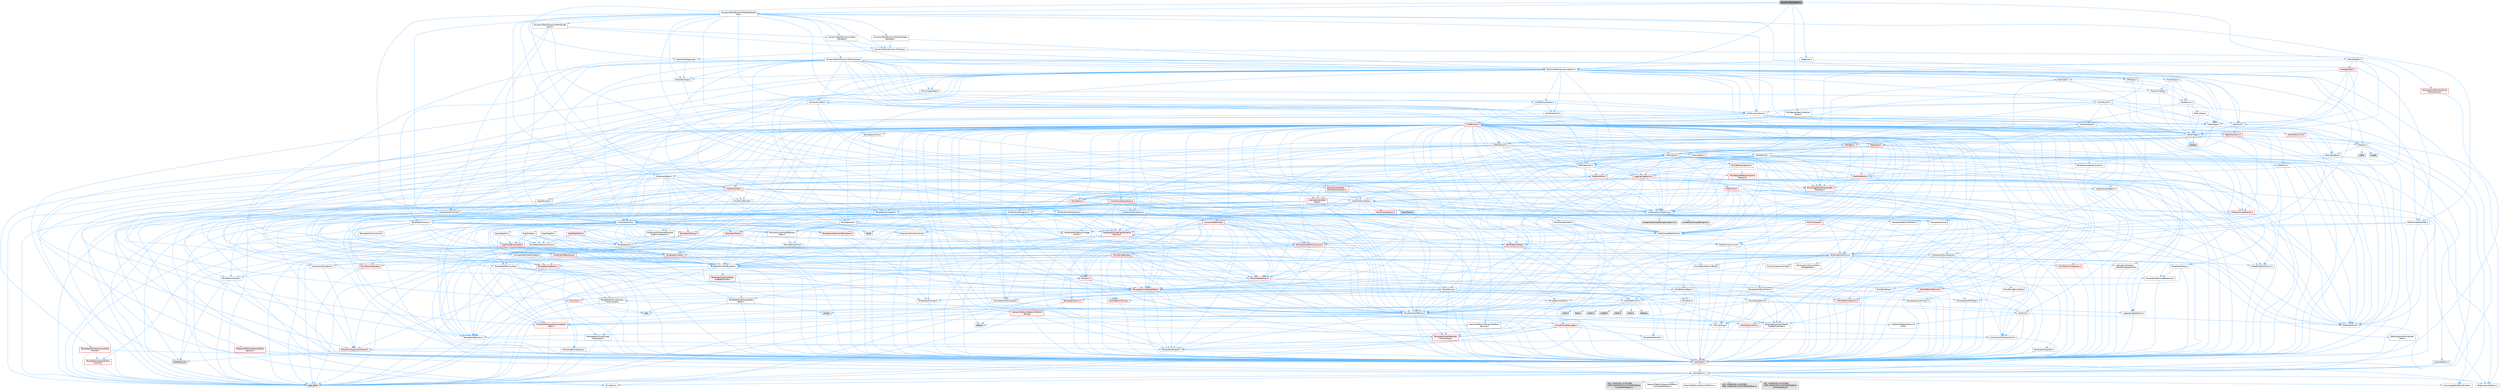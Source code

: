 digraph "DynamicMeshEditor.h"
{
 // INTERACTIVE_SVG=YES
 // LATEX_PDF_SIZE
  bgcolor="transparent";
  edge [fontname=Helvetica,fontsize=10,labelfontname=Helvetica,labelfontsize=10];
  node [fontname=Helvetica,fontsize=10,shape=box,height=0.2,width=0.4];
  Node1 [id="Node000001",label="DynamicMeshEditor.h",height=0.2,width=0.4,color="gray40", fillcolor="grey60", style="filled", fontcolor="black",tooltip=" "];
  Node1 -> Node2 [id="edge1_Node000001_Node000002",color="steelblue1",style="solid",tooltip=" "];
  Node2 [id="Node000002",label="DynamicMesh/DynamicMesh3.h",height=0.2,width=0.4,color="grey40", fillcolor="white", style="filled",URL="$d5/d34/DynamicMesh3_8h.html",tooltip=" "];
  Node2 -> Node3 [id="edge2_Node000002_Node000003",color="steelblue1",style="solid",tooltip=" "];
  Node3 [id="Node000003",label="BoxTypes.h",height=0.2,width=0.4,color="grey40", fillcolor="white", style="filled",URL="$d2/da2/BoxTypes_8h.html",tooltip=" "];
  Node3 -> Node4 [id="edge3_Node000003_Node000004",color="steelblue1",style="solid",tooltip=" "];
  Node4 [id="Node000004",label="Math/Box.h",height=0.2,width=0.4,color="red", fillcolor="#FFF0F0", style="filled",URL="$de/d0f/Box_8h.html",tooltip=" "];
  Node4 -> Node5 [id="edge4_Node000004_Node000005",color="steelblue1",style="solid",tooltip=" "];
  Node5 [id="Node000005",label="CoreTypes.h",height=0.2,width=0.4,color="red", fillcolor="#FFF0F0", style="filled",URL="$dc/dec/CoreTypes_8h.html",tooltip=" "];
  Node5 -> Node6 [id="edge5_Node000005_Node000006",color="steelblue1",style="solid",tooltip=" "];
  Node6 [id="Node000006",label="HAL/Platform.h",height=0.2,width=0.4,color="grey40", fillcolor="white", style="filled",URL="$d9/dd0/Platform_8h.html",tooltip=" "];
  Node6 -> Node7 [id="edge6_Node000006_Node000007",color="steelblue1",style="solid",tooltip=" "];
  Node7 [id="Node000007",label="Misc/Build.h",height=0.2,width=0.4,color="grey40", fillcolor="white", style="filled",URL="$d3/dbb/Build_8h.html",tooltip=" "];
  Node6 -> Node8 [id="edge7_Node000006_Node000008",color="steelblue1",style="solid",tooltip=" "];
  Node8 [id="Node000008",label="Misc/LargeWorldCoordinates.h",height=0.2,width=0.4,color="grey40", fillcolor="white", style="filled",URL="$d2/dcb/LargeWorldCoordinates_8h.html",tooltip=" "];
  Node6 -> Node9 [id="edge8_Node000006_Node000009",color="steelblue1",style="solid",tooltip=" "];
  Node9 [id="Node000009",label="type_traits",height=0.2,width=0.4,color="grey60", fillcolor="#E0E0E0", style="filled",tooltip=" "];
  Node6 -> Node10 [id="edge9_Node000006_Node000010",color="steelblue1",style="solid",tooltip=" "];
  Node10 [id="Node000010",label="PreprocessorHelpers.h",height=0.2,width=0.4,color="grey40", fillcolor="white", style="filled",URL="$db/ddb/PreprocessorHelpers_8h.html",tooltip=" "];
  Node6 -> Node11 [id="edge10_Node000006_Node000011",color="steelblue1",style="solid",tooltip=" "];
  Node11 [id="Node000011",label="UBT_COMPILED_PLATFORM\l/UBT_COMPILED_PLATFORMPlatform\lCompilerPreSetup.h",height=0.2,width=0.4,color="grey60", fillcolor="#E0E0E0", style="filled",tooltip=" "];
  Node6 -> Node12 [id="edge11_Node000006_Node000012",color="steelblue1",style="solid",tooltip=" "];
  Node12 [id="Node000012",label="GenericPlatform/GenericPlatform\lCompilerPreSetup.h",height=0.2,width=0.4,color="grey40", fillcolor="white", style="filled",URL="$d9/dc8/GenericPlatformCompilerPreSetup_8h.html",tooltip=" "];
  Node6 -> Node13 [id="edge12_Node000006_Node000013",color="steelblue1",style="solid",tooltip=" "];
  Node13 [id="Node000013",label="GenericPlatform/GenericPlatform.h",height=0.2,width=0.4,color="grey40", fillcolor="white", style="filled",URL="$d6/d84/GenericPlatform_8h.html",tooltip=" "];
  Node6 -> Node14 [id="edge13_Node000006_Node000014",color="steelblue1",style="solid",tooltip=" "];
  Node14 [id="Node000014",label="UBT_COMPILED_PLATFORM\l/UBT_COMPILED_PLATFORMPlatform.h",height=0.2,width=0.4,color="grey60", fillcolor="#E0E0E0", style="filled",tooltip=" "];
  Node6 -> Node15 [id="edge14_Node000006_Node000015",color="steelblue1",style="solid",tooltip=" "];
  Node15 [id="Node000015",label="UBT_COMPILED_PLATFORM\l/UBT_COMPILED_PLATFORMPlatform\lCompilerSetup.h",height=0.2,width=0.4,color="grey60", fillcolor="#E0E0E0", style="filled",tooltip=" "];
  Node4 -> Node19 [id="edge15_Node000004_Node000019",color="steelblue1",style="solid",tooltip=" "];
  Node19 [id="Node000019",label="Misc/AssertionMacros.h",height=0.2,width=0.4,color="grey40", fillcolor="white", style="filled",URL="$d0/dfa/AssertionMacros_8h.html",tooltip=" "];
  Node19 -> Node5 [id="edge16_Node000019_Node000005",color="steelblue1",style="solid",tooltip=" "];
  Node19 -> Node6 [id="edge17_Node000019_Node000006",color="steelblue1",style="solid",tooltip=" "];
  Node19 -> Node20 [id="edge18_Node000019_Node000020",color="steelblue1",style="solid",tooltip=" "];
  Node20 [id="Node000020",label="HAL/PlatformMisc.h",height=0.2,width=0.4,color="red", fillcolor="#FFF0F0", style="filled",URL="$d0/df5/PlatformMisc_8h.html",tooltip=" "];
  Node20 -> Node5 [id="edge19_Node000020_Node000005",color="steelblue1",style="solid",tooltip=" "];
  Node19 -> Node10 [id="edge20_Node000019_Node000010",color="steelblue1",style="solid",tooltip=" "];
  Node19 -> Node56 [id="edge21_Node000019_Node000056",color="steelblue1",style="solid",tooltip=" "];
  Node56 [id="Node000056",label="Templates/EnableIf.h",height=0.2,width=0.4,color="grey40", fillcolor="white", style="filled",URL="$d7/d60/EnableIf_8h.html",tooltip=" "];
  Node56 -> Node5 [id="edge22_Node000056_Node000005",color="steelblue1",style="solid",tooltip=" "];
  Node19 -> Node57 [id="edge23_Node000019_Node000057",color="steelblue1",style="solid",tooltip=" "];
  Node57 [id="Node000057",label="Templates/IsArrayOrRefOf\lTypeByPredicate.h",height=0.2,width=0.4,color="grey40", fillcolor="white", style="filled",URL="$d6/da1/IsArrayOrRefOfTypeByPredicate_8h.html",tooltip=" "];
  Node57 -> Node5 [id="edge24_Node000057_Node000005",color="steelblue1",style="solid",tooltip=" "];
  Node19 -> Node58 [id="edge25_Node000019_Node000058",color="steelblue1",style="solid",tooltip=" "];
  Node58 [id="Node000058",label="Templates/IsValidVariadic\lFunctionArg.h",height=0.2,width=0.4,color="red", fillcolor="#FFF0F0", style="filled",URL="$d0/dc8/IsValidVariadicFunctionArg_8h.html",tooltip=" "];
  Node58 -> Node5 [id="edge26_Node000058_Node000005",color="steelblue1",style="solid",tooltip=" "];
  Node58 -> Node9 [id="edge27_Node000058_Node000009",color="steelblue1",style="solid",tooltip=" "];
  Node19 -> Node60 [id="edge28_Node000019_Node000060",color="steelblue1",style="solid",tooltip=" "];
  Node60 [id="Node000060",label="Traits/IsCharEncodingCompatible\lWith.h",height=0.2,width=0.4,color="red", fillcolor="#FFF0F0", style="filled",URL="$df/dd1/IsCharEncodingCompatibleWith_8h.html",tooltip=" "];
  Node60 -> Node9 [id="edge29_Node000060_Node000009",color="steelblue1",style="solid",tooltip=" "];
  Node19 -> Node62 [id="edge30_Node000019_Node000062",color="steelblue1",style="solid",tooltip=" "];
  Node62 [id="Node000062",label="Misc/VarArgs.h",height=0.2,width=0.4,color="grey40", fillcolor="white", style="filled",URL="$d5/d6f/VarArgs_8h.html",tooltip=" "];
  Node62 -> Node5 [id="edge31_Node000062_Node000005",color="steelblue1",style="solid",tooltip=" "];
  Node19 -> Node63 [id="edge32_Node000019_Node000063",color="steelblue1",style="solid",tooltip=" "];
  Node63 [id="Node000063",label="String/FormatStringSan.h",height=0.2,width=0.4,color="red", fillcolor="#FFF0F0", style="filled",URL="$d3/d8b/FormatStringSan_8h.html",tooltip=" "];
  Node63 -> Node9 [id="edge33_Node000063_Node000009",color="steelblue1",style="solid",tooltip=" "];
  Node63 -> Node5 [id="edge34_Node000063_Node000005",color="steelblue1",style="solid",tooltip=" "];
  Node63 -> Node64 [id="edge35_Node000063_Node000064",color="steelblue1",style="solid",tooltip=" "];
  Node64 [id="Node000064",label="Templates/Requires.h",height=0.2,width=0.4,color="grey40", fillcolor="white", style="filled",URL="$dc/d96/Requires_8h.html",tooltip=" "];
  Node64 -> Node56 [id="edge36_Node000064_Node000056",color="steelblue1",style="solid",tooltip=" "];
  Node64 -> Node9 [id="edge37_Node000064_Node000009",color="steelblue1",style="solid",tooltip=" "];
  Node63 -> Node65 [id="edge38_Node000063_Node000065",color="steelblue1",style="solid",tooltip=" "];
  Node65 [id="Node000065",label="Templates/Identity.h",height=0.2,width=0.4,color="grey40", fillcolor="white", style="filled",URL="$d0/dd5/Identity_8h.html",tooltip=" "];
  Node63 -> Node58 [id="edge39_Node000063_Node000058",color="steelblue1",style="solid",tooltip=" "];
  Node63 -> Node28 [id="edge40_Node000063_Node000028",color="steelblue1",style="solid",tooltip=" "];
  Node28 [id="Node000028",label="Containers/ContainersFwd.h",height=0.2,width=0.4,color="grey40", fillcolor="white", style="filled",URL="$d4/d0a/ContainersFwd_8h.html",tooltip=" "];
  Node28 -> Node6 [id="edge41_Node000028_Node000006",color="steelblue1",style="solid",tooltip=" "];
  Node28 -> Node5 [id="edge42_Node000028_Node000005",color="steelblue1",style="solid",tooltip=" "];
  Node28 -> Node25 [id="edge43_Node000028_Node000025",color="steelblue1",style="solid",tooltip=" "];
  Node25 [id="Node000025",label="Traits/IsContiguousContainer.h",height=0.2,width=0.4,color="red", fillcolor="#FFF0F0", style="filled",URL="$d5/d3c/IsContiguousContainer_8h.html",tooltip=" "];
  Node25 -> Node5 [id="edge44_Node000025_Node000005",color="steelblue1",style="solid",tooltip=" "];
  Node25 -> Node24 [id="edge45_Node000025_Node000024",color="steelblue1",style="solid",tooltip=" "];
  Node24 [id="Node000024",label="initializer_list",height=0.2,width=0.4,color="grey60", fillcolor="#E0E0E0", style="filled",tooltip=" "];
  Node19 -> Node69 [id="edge46_Node000019_Node000069",color="steelblue1",style="solid",tooltip=" "];
  Node69 [id="Node000069",label="atomic",height=0.2,width=0.4,color="grey60", fillcolor="#E0E0E0", style="filled",tooltip=" "];
  Node4 -> Node29 [id="edge47_Node000004_Node000029",color="steelblue1",style="solid",tooltip=" "];
  Node29 [id="Node000029",label="Math/MathFwd.h",height=0.2,width=0.4,color="grey40", fillcolor="white", style="filled",URL="$d2/d10/MathFwd_8h.html",tooltip=" "];
  Node29 -> Node6 [id="edge48_Node000029_Node000006",color="steelblue1",style="solid",tooltip=" "];
  Node4 -> Node70 [id="edge49_Node000004_Node000070",color="steelblue1",style="solid",tooltip=" "];
  Node70 [id="Node000070",label="Math/UnrealMathUtility.h",height=0.2,width=0.4,color="grey40", fillcolor="white", style="filled",URL="$db/db8/UnrealMathUtility_8h.html",tooltip=" "];
  Node70 -> Node5 [id="edge50_Node000070_Node000005",color="steelblue1",style="solid",tooltip=" "];
  Node70 -> Node19 [id="edge51_Node000070_Node000019",color="steelblue1",style="solid",tooltip=" "];
  Node70 -> Node71 [id="edge52_Node000070_Node000071",color="steelblue1",style="solid",tooltip=" "];
  Node71 [id="Node000071",label="HAL/PlatformMath.h",height=0.2,width=0.4,color="red", fillcolor="#FFF0F0", style="filled",URL="$dc/d53/PlatformMath_8h.html",tooltip=" "];
  Node71 -> Node5 [id="edge53_Node000071_Node000005",color="steelblue1",style="solid",tooltip=" "];
  Node70 -> Node29 [id="edge54_Node000070_Node000029",color="steelblue1",style="solid",tooltip=" "];
  Node70 -> Node65 [id="edge55_Node000070_Node000065",color="steelblue1",style="solid",tooltip=" "];
  Node70 -> Node64 [id="edge56_Node000070_Node000064",color="steelblue1",style="solid",tooltip=" "];
  Node4 -> Node90 [id="edge57_Node000004_Node000090",color="steelblue1",style="solid",tooltip=" "];
  Node90 [id="Node000090",label="Containers/UnrealString.h",height=0.2,width=0.4,color="grey40", fillcolor="white", style="filled",URL="$d5/dba/UnrealString_8h.html",tooltip=" "];
  Node90 -> Node91 [id="edge58_Node000090_Node000091",color="steelblue1",style="solid",tooltip=" "];
  Node91 [id="Node000091",label="Containers/UnrealStringIncludes.h.inl",height=0.2,width=0.4,color="grey60", fillcolor="#E0E0E0", style="filled",tooltip=" "];
  Node90 -> Node92 [id="edge59_Node000090_Node000092",color="steelblue1",style="solid",tooltip=" "];
  Node92 [id="Node000092",label="Containers/UnrealString.h.inl",height=0.2,width=0.4,color="grey60", fillcolor="#E0E0E0", style="filled",tooltip=" "];
  Node90 -> Node93 [id="edge60_Node000090_Node000093",color="steelblue1",style="solid",tooltip=" "];
  Node93 [id="Node000093",label="Misc/StringFormatArg.h",height=0.2,width=0.4,color="grey40", fillcolor="white", style="filled",URL="$d2/d16/StringFormatArg_8h.html",tooltip=" "];
  Node93 -> Node28 [id="edge61_Node000093_Node000028",color="steelblue1",style="solid",tooltip=" "];
  Node4 -> Node94 [id="edge62_Node000004_Node000094",color="steelblue1",style="solid",tooltip=" "];
  Node94 [id="Node000094",label="Math/Vector.h",height=0.2,width=0.4,color="grey40", fillcolor="white", style="filled",URL="$d6/dbe/Vector_8h.html",tooltip=" "];
  Node94 -> Node5 [id="edge63_Node000094_Node000005",color="steelblue1",style="solid",tooltip=" "];
  Node94 -> Node19 [id="edge64_Node000094_Node000019",color="steelblue1",style="solid",tooltip=" "];
  Node94 -> Node29 [id="edge65_Node000094_Node000029",color="steelblue1",style="solid",tooltip=" "];
  Node94 -> Node42 [id="edge66_Node000094_Node000042",color="steelblue1",style="solid",tooltip=" "];
  Node42 [id="Node000042",label="Math/NumericLimits.h",height=0.2,width=0.4,color="grey40", fillcolor="white", style="filled",URL="$df/d1b/NumericLimits_8h.html",tooltip=" "];
  Node42 -> Node5 [id="edge67_Node000042_Node000005",color="steelblue1",style="solid",tooltip=" "];
  Node94 -> Node95 [id="edge68_Node000094_Node000095",color="steelblue1",style="solid",tooltip=" "];
  Node95 [id="Node000095",label="Misc/Crc.h",height=0.2,width=0.4,color="red", fillcolor="#FFF0F0", style="filled",URL="$d4/dd2/Crc_8h.html",tooltip=" "];
  Node95 -> Node5 [id="edge69_Node000095_Node000005",color="steelblue1",style="solid",tooltip=" "];
  Node95 -> Node96 [id="edge70_Node000095_Node000096",color="steelblue1",style="solid",tooltip=" "];
  Node96 [id="Node000096",label="HAL/PlatformString.h",height=0.2,width=0.4,color="red", fillcolor="#FFF0F0", style="filled",URL="$db/db5/PlatformString_8h.html",tooltip=" "];
  Node96 -> Node5 [id="edge71_Node000096_Node000005",color="steelblue1",style="solid",tooltip=" "];
  Node95 -> Node19 [id="edge72_Node000095_Node000019",color="steelblue1",style="solid",tooltip=" "];
  Node95 -> Node98 [id="edge73_Node000095_Node000098",color="steelblue1",style="solid",tooltip=" "];
  Node98 [id="Node000098",label="Misc/CString.h",height=0.2,width=0.4,color="grey40", fillcolor="white", style="filled",URL="$d2/d49/CString_8h.html",tooltip=" "];
  Node98 -> Node5 [id="edge74_Node000098_Node000005",color="steelblue1",style="solid",tooltip=" "];
  Node98 -> Node32 [id="edge75_Node000098_Node000032",color="steelblue1",style="solid",tooltip=" "];
  Node32 [id="Node000032",label="HAL/PlatformCrt.h",height=0.2,width=0.4,color="grey40", fillcolor="white", style="filled",URL="$d8/d75/PlatformCrt_8h.html",tooltip=" "];
  Node32 -> Node33 [id="edge76_Node000032_Node000033",color="steelblue1",style="solid",tooltip=" "];
  Node33 [id="Node000033",label="new",height=0.2,width=0.4,color="grey60", fillcolor="#E0E0E0", style="filled",tooltip=" "];
  Node32 -> Node34 [id="edge77_Node000032_Node000034",color="steelblue1",style="solid",tooltip=" "];
  Node34 [id="Node000034",label="wchar.h",height=0.2,width=0.4,color="grey60", fillcolor="#E0E0E0", style="filled",tooltip=" "];
  Node32 -> Node35 [id="edge78_Node000032_Node000035",color="steelblue1",style="solid",tooltip=" "];
  Node35 [id="Node000035",label="stddef.h",height=0.2,width=0.4,color="grey60", fillcolor="#E0E0E0", style="filled",tooltip=" "];
  Node32 -> Node36 [id="edge79_Node000032_Node000036",color="steelblue1",style="solid",tooltip=" "];
  Node36 [id="Node000036",label="stdlib.h",height=0.2,width=0.4,color="grey60", fillcolor="#E0E0E0", style="filled",tooltip=" "];
  Node32 -> Node37 [id="edge80_Node000032_Node000037",color="steelblue1",style="solid",tooltip=" "];
  Node37 [id="Node000037",label="stdio.h",height=0.2,width=0.4,color="grey60", fillcolor="#E0E0E0", style="filled",tooltip=" "];
  Node32 -> Node38 [id="edge81_Node000032_Node000038",color="steelblue1",style="solid",tooltip=" "];
  Node38 [id="Node000038",label="stdarg.h",height=0.2,width=0.4,color="grey60", fillcolor="#E0E0E0", style="filled",tooltip=" "];
  Node32 -> Node39 [id="edge82_Node000032_Node000039",color="steelblue1",style="solid",tooltip=" "];
  Node39 [id="Node000039",label="math.h",height=0.2,width=0.4,color="grey60", fillcolor="#E0E0E0", style="filled",tooltip=" "];
  Node32 -> Node40 [id="edge83_Node000032_Node000040",color="steelblue1",style="solid",tooltip=" "];
  Node40 [id="Node000040",label="float.h",height=0.2,width=0.4,color="grey60", fillcolor="#E0E0E0", style="filled",tooltip=" "];
  Node32 -> Node41 [id="edge84_Node000032_Node000041",color="steelblue1",style="solid",tooltip=" "];
  Node41 [id="Node000041",label="string.h",height=0.2,width=0.4,color="grey60", fillcolor="#E0E0E0", style="filled",tooltip=" "];
  Node98 -> Node96 [id="edge85_Node000098_Node000096",color="steelblue1",style="solid",tooltip=" "];
  Node98 -> Node19 [id="edge86_Node000098_Node000019",color="steelblue1",style="solid",tooltip=" "];
  Node98 -> Node99 [id="edge87_Node000098_Node000099",color="steelblue1",style="solid",tooltip=" "];
  Node99 [id="Node000099",label="Misc/Char.h",height=0.2,width=0.4,color="red", fillcolor="#FFF0F0", style="filled",URL="$d0/d58/Char_8h.html",tooltip=" "];
  Node99 -> Node5 [id="edge88_Node000099_Node000005",color="steelblue1",style="solid",tooltip=" "];
  Node99 -> Node9 [id="edge89_Node000099_Node000009",color="steelblue1",style="solid",tooltip=" "];
  Node98 -> Node62 [id="edge90_Node000098_Node000062",color="steelblue1",style="solid",tooltip=" "];
  Node98 -> Node57 [id="edge91_Node000098_Node000057",color="steelblue1",style="solid",tooltip=" "];
  Node98 -> Node58 [id="edge92_Node000098_Node000058",color="steelblue1",style="solid",tooltip=" "];
  Node98 -> Node60 [id="edge93_Node000098_Node000060",color="steelblue1",style="solid",tooltip=" "];
  Node95 -> Node99 [id="edge94_Node000095_Node000099",color="steelblue1",style="solid",tooltip=" "];
  Node95 -> Node77 [id="edge95_Node000095_Node000077",color="steelblue1",style="solid",tooltip=" "];
  Node77 [id="Node000077",label="Templates/UnrealTypeTraits.h",height=0.2,width=0.4,color="red", fillcolor="#FFF0F0", style="filled",URL="$d2/d2d/UnrealTypeTraits_8h.html",tooltip=" "];
  Node77 -> Node5 [id="edge96_Node000077_Node000005",color="steelblue1",style="solid",tooltip=" "];
  Node77 -> Node78 [id="edge97_Node000077_Node000078",color="steelblue1",style="solid",tooltip=" "];
  Node78 [id="Node000078",label="Templates/IsPointer.h",height=0.2,width=0.4,color="grey40", fillcolor="white", style="filled",URL="$d7/d05/IsPointer_8h.html",tooltip=" "];
  Node78 -> Node5 [id="edge98_Node000078_Node000005",color="steelblue1",style="solid",tooltip=" "];
  Node77 -> Node19 [id="edge99_Node000077_Node000019",color="steelblue1",style="solid",tooltip=" "];
  Node77 -> Node73 [id="edge100_Node000077_Node000073",color="steelblue1",style="solid",tooltip=" "];
  Node73 [id="Node000073",label="Templates/AndOrNot.h",height=0.2,width=0.4,color="grey40", fillcolor="white", style="filled",URL="$db/d0a/AndOrNot_8h.html",tooltip=" "];
  Node73 -> Node5 [id="edge101_Node000073_Node000005",color="steelblue1",style="solid",tooltip=" "];
  Node77 -> Node56 [id="edge102_Node000077_Node000056",color="steelblue1",style="solid",tooltip=" "];
  Node77 -> Node79 [id="edge103_Node000077_Node000079",color="steelblue1",style="solid",tooltip=" "];
  Node79 [id="Node000079",label="Templates/IsArithmetic.h",height=0.2,width=0.4,color="grey40", fillcolor="white", style="filled",URL="$d2/d5d/IsArithmetic_8h.html",tooltip=" "];
  Node79 -> Node5 [id="edge104_Node000079_Node000005",color="steelblue1",style="solid",tooltip=" "];
  Node77 -> Node81 [id="edge105_Node000077_Node000081",color="steelblue1",style="solid",tooltip=" "];
  Node81 [id="Node000081",label="Templates/IsPODType.h",height=0.2,width=0.4,color="grey40", fillcolor="white", style="filled",URL="$d7/db1/IsPODType_8h.html",tooltip=" "];
  Node81 -> Node5 [id="edge106_Node000081_Node000005",color="steelblue1",style="solid",tooltip=" "];
  Node77 -> Node82 [id="edge107_Node000077_Node000082",color="steelblue1",style="solid",tooltip=" "];
  Node82 [id="Node000082",label="Templates/IsUECoreType.h",height=0.2,width=0.4,color="grey40", fillcolor="white", style="filled",URL="$d1/db8/IsUECoreType_8h.html",tooltip=" "];
  Node82 -> Node5 [id="edge108_Node000082_Node000005",color="steelblue1",style="solid",tooltip=" "];
  Node82 -> Node9 [id="edge109_Node000082_Node000009",color="steelblue1",style="solid",tooltip=" "];
  Node77 -> Node83 [id="edge110_Node000077_Node000083",color="steelblue1",style="solid",tooltip=" "];
  Node83 [id="Node000083",label="Templates/IsTriviallyCopy\lConstructible.h",height=0.2,width=0.4,color="grey40", fillcolor="white", style="filled",URL="$d3/d78/IsTriviallyCopyConstructible_8h.html",tooltip=" "];
  Node83 -> Node5 [id="edge111_Node000083_Node000005",color="steelblue1",style="solid",tooltip=" "];
  Node83 -> Node9 [id="edge112_Node000083_Node000009",color="steelblue1",style="solid",tooltip=" "];
  Node94 -> Node70 [id="edge113_Node000094_Node000070",color="steelblue1",style="solid",tooltip=" "];
  Node94 -> Node90 [id="edge114_Node000094_Node000090",color="steelblue1",style="solid",tooltip=" "];
  Node94 -> Node103 [id="edge115_Node000094_Node000103",color="steelblue1",style="solid",tooltip=" "];
  Node103 [id="Node000103",label="Misc/Parse.h",height=0.2,width=0.4,color="red", fillcolor="#FFF0F0", style="filled",URL="$dc/d71/Parse_8h.html",tooltip=" "];
  Node103 -> Node22 [id="edge116_Node000103_Node000022",color="steelblue1",style="solid",tooltip=" "];
  Node22 [id="Node000022",label="Containers/StringFwd.h",height=0.2,width=0.4,color="grey40", fillcolor="white", style="filled",URL="$df/d37/StringFwd_8h.html",tooltip=" "];
  Node22 -> Node5 [id="edge117_Node000022_Node000005",color="steelblue1",style="solid",tooltip=" "];
  Node22 -> Node23 [id="edge118_Node000022_Node000023",color="steelblue1",style="solid",tooltip=" "];
  Node23 [id="Node000023",label="Traits/ElementType.h",height=0.2,width=0.4,color="grey40", fillcolor="white", style="filled",URL="$d5/d4f/ElementType_8h.html",tooltip=" "];
  Node23 -> Node6 [id="edge119_Node000023_Node000006",color="steelblue1",style="solid",tooltip=" "];
  Node23 -> Node24 [id="edge120_Node000023_Node000024",color="steelblue1",style="solid",tooltip=" "];
  Node23 -> Node9 [id="edge121_Node000023_Node000009",color="steelblue1",style="solid",tooltip=" "];
  Node22 -> Node25 [id="edge122_Node000022_Node000025",color="steelblue1",style="solid",tooltip=" "];
  Node103 -> Node90 [id="edge123_Node000103_Node000090",color="steelblue1",style="solid",tooltip=" "];
  Node103 -> Node5 [id="edge124_Node000103_Node000005",color="steelblue1",style="solid",tooltip=" "];
  Node103 -> Node32 [id="edge125_Node000103_Node000032",color="steelblue1",style="solid",tooltip=" "];
  Node103 -> Node7 [id="edge126_Node000103_Node000007",color="steelblue1",style="solid",tooltip=" "];
  Node103 -> Node104 [id="edge127_Node000103_Node000104",color="steelblue1",style="solid",tooltip=" "];
  Node104 [id="Node000104",label="Templates/Function.h",height=0.2,width=0.4,color="grey40", fillcolor="white", style="filled",URL="$df/df5/Function_8h.html",tooltip=" "];
  Node104 -> Node5 [id="edge128_Node000104_Node000005",color="steelblue1",style="solid",tooltip=" "];
  Node104 -> Node19 [id="edge129_Node000104_Node000019",color="steelblue1",style="solid",tooltip=" "];
  Node104 -> Node105 [id="edge130_Node000104_Node000105",color="steelblue1",style="solid",tooltip=" "];
  Node105 [id="Node000105",label="Misc/IntrusiveUnsetOptional\lState.h",height=0.2,width=0.4,color="grey40", fillcolor="white", style="filled",URL="$d2/d0a/IntrusiveUnsetOptionalState_8h.html",tooltip=" "];
  Node105 -> Node106 [id="edge131_Node000105_Node000106",color="steelblue1",style="solid",tooltip=" "];
  Node106 [id="Node000106",label="Misc/OptionalFwd.h",height=0.2,width=0.4,color="grey40", fillcolor="white", style="filled",URL="$dc/d50/OptionalFwd_8h.html",tooltip=" "];
  Node104 -> Node107 [id="edge132_Node000104_Node000107",color="steelblue1",style="solid",tooltip=" "];
  Node107 [id="Node000107",label="HAL/UnrealMemory.h",height=0.2,width=0.4,color="red", fillcolor="#FFF0F0", style="filled",URL="$d9/d96/UnrealMemory_8h.html",tooltip=" "];
  Node107 -> Node5 [id="edge133_Node000107_Node000005",color="steelblue1",style="solid",tooltip=" "];
  Node107 -> Node109 [id="edge134_Node000107_Node000109",color="steelblue1",style="solid",tooltip=" "];
  Node109 [id="Node000109",label="HAL/MemoryBase.h",height=0.2,width=0.4,color="grey40", fillcolor="white", style="filled",URL="$d6/d9f/MemoryBase_8h.html",tooltip=" "];
  Node109 -> Node5 [id="edge135_Node000109_Node000005",color="steelblue1",style="solid",tooltip=" "];
  Node109 -> Node49 [id="edge136_Node000109_Node000049",color="steelblue1",style="solid",tooltip=" "];
  Node49 [id="Node000049",label="HAL/PlatformAtomics.h",height=0.2,width=0.4,color="red", fillcolor="#FFF0F0", style="filled",URL="$d3/d36/PlatformAtomics_8h.html",tooltip=" "];
  Node49 -> Node5 [id="edge137_Node000049_Node000005",color="steelblue1",style="solid",tooltip=" "];
  Node109 -> Node32 [id="edge138_Node000109_Node000032",color="steelblue1",style="solid",tooltip=" "];
  Node109 -> Node110 [id="edge139_Node000109_Node000110",color="steelblue1",style="solid",tooltip=" "];
  Node110 [id="Node000110",label="Misc/Exec.h",height=0.2,width=0.4,color="grey40", fillcolor="white", style="filled",URL="$de/ddb/Exec_8h.html",tooltip=" "];
  Node110 -> Node5 [id="edge140_Node000110_Node000005",color="steelblue1",style="solid",tooltip=" "];
  Node110 -> Node19 [id="edge141_Node000110_Node000019",color="steelblue1",style="solid",tooltip=" "];
  Node109 -> Node111 [id="edge142_Node000109_Node000111",color="steelblue1",style="solid",tooltip=" "];
  Node111 [id="Node000111",label="Misc/OutputDevice.h",height=0.2,width=0.4,color="grey40", fillcolor="white", style="filled",URL="$d7/d32/OutputDevice_8h.html",tooltip=" "];
  Node111 -> Node27 [id="edge143_Node000111_Node000027",color="steelblue1",style="solid",tooltip=" "];
  Node27 [id="Node000027",label="CoreFwd.h",height=0.2,width=0.4,color="grey40", fillcolor="white", style="filled",URL="$d1/d1e/CoreFwd_8h.html",tooltip=" "];
  Node27 -> Node5 [id="edge144_Node000027_Node000005",color="steelblue1",style="solid",tooltip=" "];
  Node27 -> Node28 [id="edge145_Node000027_Node000028",color="steelblue1",style="solid",tooltip=" "];
  Node27 -> Node29 [id="edge146_Node000027_Node000029",color="steelblue1",style="solid",tooltip=" "];
  Node27 -> Node30 [id="edge147_Node000027_Node000030",color="steelblue1",style="solid",tooltip=" "];
  Node30 [id="Node000030",label="UObject/UObjectHierarchy\lFwd.h",height=0.2,width=0.4,color="grey40", fillcolor="white", style="filled",URL="$d3/d13/UObjectHierarchyFwd_8h.html",tooltip=" "];
  Node111 -> Node5 [id="edge148_Node000111_Node000005",color="steelblue1",style="solid",tooltip=" "];
  Node111 -> Node112 [id="edge149_Node000111_Node000112",color="steelblue1",style="solid",tooltip=" "];
  Node112 [id="Node000112",label="Logging/LogVerbosity.h",height=0.2,width=0.4,color="grey40", fillcolor="white", style="filled",URL="$d2/d8f/LogVerbosity_8h.html",tooltip=" "];
  Node112 -> Node5 [id="edge150_Node000112_Node000005",color="steelblue1",style="solid",tooltip=" "];
  Node111 -> Node62 [id="edge151_Node000111_Node000062",color="steelblue1",style="solid",tooltip=" "];
  Node111 -> Node57 [id="edge152_Node000111_Node000057",color="steelblue1",style="solid",tooltip=" "];
  Node111 -> Node58 [id="edge153_Node000111_Node000058",color="steelblue1",style="solid",tooltip=" "];
  Node111 -> Node60 [id="edge154_Node000111_Node000060",color="steelblue1",style="solid",tooltip=" "];
  Node109 -> Node113 [id="edge155_Node000109_Node000113",color="steelblue1",style="solid",tooltip=" "];
  Node113 [id="Node000113",label="Templates/Atomic.h",height=0.2,width=0.4,color="red", fillcolor="#FFF0F0", style="filled",URL="$d3/d91/Atomic_8h.html",tooltip=" "];
  Node113 -> Node69 [id="edge156_Node000113_Node000069",color="steelblue1",style="solid",tooltip=" "];
  Node107 -> Node118 [id="edge157_Node000107_Node000118",color="steelblue1",style="solid",tooltip=" "];
  Node118 [id="Node000118",label="HAL/PlatformMemory.h",height=0.2,width=0.4,color="red", fillcolor="#FFF0F0", style="filled",URL="$de/d68/PlatformMemory_8h.html",tooltip=" "];
  Node118 -> Node5 [id="edge158_Node000118_Node000005",color="steelblue1",style="solid",tooltip=" "];
  Node107 -> Node78 [id="edge159_Node000107_Node000078",color="steelblue1",style="solid",tooltip=" "];
  Node104 -> Node121 [id="edge160_Node000104_Node000121",color="steelblue1",style="solid",tooltip=" "];
  Node121 [id="Node000121",label="Templates/FunctionFwd.h",height=0.2,width=0.4,color="grey40", fillcolor="white", style="filled",URL="$d6/d54/FunctionFwd_8h.html",tooltip=" "];
  Node104 -> Node77 [id="edge161_Node000104_Node000077",color="steelblue1",style="solid",tooltip=" "];
  Node104 -> Node122 [id="edge162_Node000104_Node000122",color="steelblue1",style="solid",tooltip=" "];
  Node122 [id="Node000122",label="Templates/Invoke.h",height=0.2,width=0.4,color="red", fillcolor="#FFF0F0", style="filled",URL="$d7/deb/Invoke_8h.html",tooltip=" "];
  Node122 -> Node5 [id="edge163_Node000122_Node000005",color="steelblue1",style="solid",tooltip=" "];
  Node122 -> Node124 [id="edge164_Node000122_Node000124",color="steelblue1",style="solid",tooltip=" "];
  Node124 [id="Node000124",label="Templates/UnrealTemplate.h",height=0.2,width=0.4,color="grey40", fillcolor="white", style="filled",URL="$d4/d24/UnrealTemplate_8h.html",tooltip=" "];
  Node124 -> Node5 [id="edge165_Node000124_Node000005",color="steelblue1",style="solid",tooltip=" "];
  Node124 -> Node78 [id="edge166_Node000124_Node000078",color="steelblue1",style="solid",tooltip=" "];
  Node124 -> Node107 [id="edge167_Node000124_Node000107",color="steelblue1",style="solid",tooltip=" "];
  Node124 -> Node125 [id="edge168_Node000124_Node000125",color="steelblue1",style="solid",tooltip=" "];
  Node125 [id="Node000125",label="Templates/CopyQualifiers\lAndRefsFromTo.h",height=0.2,width=0.4,color="red", fillcolor="#FFF0F0", style="filled",URL="$d3/db3/CopyQualifiersAndRefsFromTo_8h.html",tooltip=" "];
  Node124 -> Node77 [id="edge169_Node000124_Node000077",color="steelblue1",style="solid",tooltip=" "];
  Node124 -> Node75 [id="edge170_Node000124_Node000075",color="steelblue1",style="solid",tooltip=" "];
  Node75 [id="Node000075",label="Templates/RemoveReference.h",height=0.2,width=0.4,color="grey40", fillcolor="white", style="filled",URL="$da/dbe/RemoveReference_8h.html",tooltip=" "];
  Node75 -> Node5 [id="edge171_Node000075_Node000005",color="steelblue1",style="solid",tooltip=" "];
  Node124 -> Node64 [id="edge172_Node000124_Node000064",color="steelblue1",style="solid",tooltip=" "];
  Node124 -> Node87 [id="edge173_Node000124_Node000087",color="steelblue1",style="solid",tooltip=" "];
  Node87 [id="Node000087",label="Templates/TypeCompatible\lBytes.h",height=0.2,width=0.4,color="grey40", fillcolor="white", style="filled",URL="$df/d0a/TypeCompatibleBytes_8h.html",tooltip=" "];
  Node87 -> Node5 [id="edge174_Node000087_Node000005",color="steelblue1",style="solid",tooltip=" "];
  Node87 -> Node41 [id="edge175_Node000087_Node000041",color="steelblue1",style="solid",tooltip=" "];
  Node87 -> Node33 [id="edge176_Node000087_Node000033",color="steelblue1",style="solid",tooltip=" "];
  Node87 -> Node9 [id="edge177_Node000087_Node000009",color="steelblue1",style="solid",tooltip=" "];
  Node124 -> Node65 [id="edge178_Node000124_Node000065",color="steelblue1",style="solid",tooltip=" "];
  Node124 -> Node25 [id="edge179_Node000124_Node000025",color="steelblue1",style="solid",tooltip=" "];
  Node124 -> Node127 [id="edge180_Node000124_Node000127",color="steelblue1",style="solid",tooltip=" "];
  Node127 [id="Node000127",label="Traits/UseBitwiseSwap.h",height=0.2,width=0.4,color="grey40", fillcolor="white", style="filled",URL="$db/df3/UseBitwiseSwap_8h.html",tooltip=" "];
  Node127 -> Node5 [id="edge181_Node000127_Node000005",color="steelblue1",style="solid",tooltip=" "];
  Node127 -> Node9 [id="edge182_Node000127_Node000009",color="steelblue1",style="solid",tooltip=" "];
  Node124 -> Node9 [id="edge183_Node000124_Node000009",color="steelblue1",style="solid",tooltip=" "];
  Node122 -> Node9 [id="edge184_Node000122_Node000009",color="steelblue1",style="solid",tooltip=" "];
  Node104 -> Node124 [id="edge185_Node000104_Node000124",color="steelblue1",style="solid",tooltip=" "];
  Node104 -> Node64 [id="edge186_Node000104_Node000064",color="steelblue1",style="solid",tooltip=" "];
  Node104 -> Node70 [id="edge187_Node000104_Node000070",color="steelblue1",style="solid",tooltip=" "];
  Node104 -> Node33 [id="edge188_Node000104_Node000033",color="steelblue1",style="solid",tooltip=" "];
  Node104 -> Node9 [id="edge189_Node000104_Node000009",color="steelblue1",style="solid",tooltip=" "];
  Node94 -> Node128 [id="edge190_Node000094_Node000128",color="steelblue1",style="solid",tooltip=" "];
  Node128 [id="Node000128",label="Misc/LargeWorldCoordinates\lSerializer.h",height=0.2,width=0.4,color="red", fillcolor="#FFF0F0", style="filled",URL="$d7/df9/LargeWorldCoordinatesSerializer_8h.html",tooltip=" "];
  Node128 -> Node129 [id="edge191_Node000128_Node000129",color="steelblue1",style="solid",tooltip=" "];
  Node129 [id="Node000129",label="UObject/NameTypes.h",height=0.2,width=0.4,color="grey40", fillcolor="white", style="filled",URL="$d6/d35/NameTypes_8h.html",tooltip=" "];
  Node129 -> Node5 [id="edge192_Node000129_Node000005",color="steelblue1",style="solid",tooltip=" "];
  Node129 -> Node19 [id="edge193_Node000129_Node000019",color="steelblue1",style="solid",tooltip=" "];
  Node129 -> Node107 [id="edge194_Node000129_Node000107",color="steelblue1",style="solid",tooltip=" "];
  Node129 -> Node77 [id="edge195_Node000129_Node000077",color="steelblue1",style="solid",tooltip=" "];
  Node129 -> Node124 [id="edge196_Node000129_Node000124",color="steelblue1",style="solid",tooltip=" "];
  Node129 -> Node90 [id="edge197_Node000129_Node000090",color="steelblue1",style="solid",tooltip=" "];
  Node129 -> Node130 [id="edge198_Node000129_Node000130",color="steelblue1",style="solid",tooltip=" "];
  Node130 [id="Node000130",label="HAL/CriticalSection.h",height=0.2,width=0.4,color="red", fillcolor="#FFF0F0", style="filled",URL="$d6/d90/CriticalSection_8h.html",tooltip=" "];
  Node129 -> Node133 [id="edge199_Node000129_Node000133",color="steelblue1",style="solid",tooltip=" "];
  Node133 [id="Node000133",label="Containers/StringConv.h",height=0.2,width=0.4,color="grey40", fillcolor="white", style="filled",URL="$d3/ddf/StringConv_8h.html",tooltip=" "];
  Node133 -> Node5 [id="edge200_Node000133_Node000005",color="steelblue1",style="solid",tooltip=" "];
  Node133 -> Node19 [id="edge201_Node000133_Node000019",color="steelblue1",style="solid",tooltip=" "];
  Node133 -> Node134 [id="edge202_Node000133_Node000134",color="steelblue1",style="solid",tooltip=" "];
  Node134 [id="Node000134",label="Containers/ContainerAllocation\lPolicies.h",height=0.2,width=0.4,color="red", fillcolor="#FFF0F0", style="filled",URL="$d7/dff/ContainerAllocationPolicies_8h.html",tooltip=" "];
  Node134 -> Node5 [id="edge203_Node000134_Node000005",color="steelblue1",style="solid",tooltip=" "];
  Node134 -> Node134 [id="edge204_Node000134_Node000134",color="steelblue1",style="solid",tooltip=" "];
  Node134 -> Node71 [id="edge205_Node000134_Node000071",color="steelblue1",style="solid",tooltip=" "];
  Node134 -> Node107 [id="edge206_Node000134_Node000107",color="steelblue1",style="solid",tooltip=" "];
  Node134 -> Node42 [id="edge207_Node000134_Node000042",color="steelblue1",style="solid",tooltip=" "];
  Node134 -> Node19 [id="edge208_Node000134_Node000019",color="steelblue1",style="solid",tooltip=" "];
  Node134 -> Node137 [id="edge209_Node000134_Node000137",color="steelblue1",style="solid",tooltip=" "];
  Node137 [id="Node000137",label="Templates/MemoryOps.h",height=0.2,width=0.4,color="grey40", fillcolor="white", style="filled",URL="$db/dea/MemoryOps_8h.html",tooltip=" "];
  Node137 -> Node5 [id="edge210_Node000137_Node000005",color="steelblue1",style="solid",tooltip=" "];
  Node137 -> Node107 [id="edge211_Node000137_Node000107",color="steelblue1",style="solid",tooltip=" "];
  Node137 -> Node117 [id="edge212_Node000137_Node000117",color="steelblue1",style="solid",tooltip=" "];
  Node117 [id="Node000117",label="Templates/IsTriviallyCopy\lAssignable.h",height=0.2,width=0.4,color="grey40", fillcolor="white", style="filled",URL="$d2/df2/IsTriviallyCopyAssignable_8h.html",tooltip=" "];
  Node117 -> Node5 [id="edge213_Node000117_Node000005",color="steelblue1",style="solid",tooltip=" "];
  Node117 -> Node9 [id="edge214_Node000117_Node000009",color="steelblue1",style="solid",tooltip=" "];
  Node137 -> Node83 [id="edge215_Node000137_Node000083",color="steelblue1",style="solid",tooltip=" "];
  Node137 -> Node64 [id="edge216_Node000137_Node000064",color="steelblue1",style="solid",tooltip=" "];
  Node137 -> Node77 [id="edge217_Node000137_Node000077",color="steelblue1",style="solid",tooltip=" "];
  Node137 -> Node127 [id="edge218_Node000137_Node000127",color="steelblue1",style="solid",tooltip=" "];
  Node137 -> Node33 [id="edge219_Node000137_Node000033",color="steelblue1",style="solid",tooltip=" "];
  Node137 -> Node9 [id="edge220_Node000137_Node000009",color="steelblue1",style="solid",tooltip=" "];
  Node134 -> Node87 [id="edge221_Node000134_Node000087",color="steelblue1",style="solid",tooltip=" "];
  Node134 -> Node9 [id="edge222_Node000134_Node000009",color="steelblue1",style="solid",tooltip=" "];
  Node133 -> Node138 [id="edge223_Node000133_Node000138",color="steelblue1",style="solid",tooltip=" "];
  Node138 [id="Node000138",label="Containers/Array.h",height=0.2,width=0.4,color="grey40", fillcolor="white", style="filled",URL="$df/dd0/Array_8h.html",tooltip=" "];
  Node138 -> Node5 [id="edge224_Node000138_Node000005",color="steelblue1",style="solid",tooltip=" "];
  Node138 -> Node19 [id="edge225_Node000138_Node000019",color="steelblue1",style="solid",tooltip=" "];
  Node138 -> Node105 [id="edge226_Node000138_Node000105",color="steelblue1",style="solid",tooltip=" "];
  Node138 -> Node139 [id="edge227_Node000138_Node000139",color="steelblue1",style="solid",tooltip=" "];
  Node139 [id="Node000139",label="Misc/ReverseIterate.h",height=0.2,width=0.4,color="red", fillcolor="#FFF0F0", style="filled",URL="$db/de3/ReverseIterate_8h.html",tooltip=" "];
  Node139 -> Node6 [id="edge228_Node000139_Node000006",color="steelblue1",style="solid",tooltip=" "];
  Node138 -> Node107 [id="edge229_Node000138_Node000107",color="steelblue1",style="solid",tooltip=" "];
  Node138 -> Node77 [id="edge230_Node000138_Node000077",color="steelblue1",style="solid",tooltip=" "];
  Node138 -> Node124 [id="edge231_Node000138_Node000124",color="steelblue1",style="solid",tooltip=" "];
  Node138 -> Node141 [id="edge232_Node000138_Node000141",color="steelblue1",style="solid",tooltip=" "];
  Node141 [id="Node000141",label="Containers/AllowShrinking.h",height=0.2,width=0.4,color="grey40", fillcolor="white", style="filled",URL="$d7/d1a/AllowShrinking_8h.html",tooltip=" "];
  Node141 -> Node5 [id="edge233_Node000141_Node000005",color="steelblue1",style="solid",tooltip=" "];
  Node138 -> Node134 [id="edge234_Node000138_Node000134",color="steelblue1",style="solid",tooltip=" "];
  Node138 -> Node142 [id="edge235_Node000138_Node000142",color="steelblue1",style="solid",tooltip=" "];
  Node142 [id="Node000142",label="Containers/ContainerElement\lTypeCompatibility.h",height=0.2,width=0.4,color="grey40", fillcolor="white", style="filled",URL="$df/ddf/ContainerElementTypeCompatibility_8h.html",tooltip=" "];
  Node142 -> Node5 [id="edge236_Node000142_Node000005",color="steelblue1",style="solid",tooltip=" "];
  Node142 -> Node77 [id="edge237_Node000142_Node000077",color="steelblue1",style="solid",tooltip=" "];
  Node138 -> Node143 [id="edge238_Node000138_Node000143",color="steelblue1",style="solid",tooltip=" "];
  Node143 [id="Node000143",label="Serialization/Archive.h",height=0.2,width=0.4,color="grey40", fillcolor="white", style="filled",URL="$d7/d3b/Archive_8h.html",tooltip=" "];
  Node143 -> Node27 [id="edge239_Node000143_Node000027",color="steelblue1",style="solid",tooltip=" "];
  Node143 -> Node5 [id="edge240_Node000143_Node000005",color="steelblue1",style="solid",tooltip=" "];
  Node143 -> Node144 [id="edge241_Node000143_Node000144",color="steelblue1",style="solid",tooltip=" "];
  Node144 [id="Node000144",label="HAL/PlatformProperties.h",height=0.2,width=0.4,color="red", fillcolor="#FFF0F0", style="filled",URL="$d9/db0/PlatformProperties_8h.html",tooltip=" "];
  Node144 -> Node5 [id="edge242_Node000144_Node000005",color="steelblue1",style="solid",tooltip=" "];
  Node143 -> Node147 [id="edge243_Node000143_Node000147",color="steelblue1",style="solid",tooltip=" "];
  Node147 [id="Node000147",label="Internationalization\l/TextNamespaceFwd.h",height=0.2,width=0.4,color="grey40", fillcolor="white", style="filled",URL="$d8/d97/TextNamespaceFwd_8h.html",tooltip=" "];
  Node147 -> Node5 [id="edge244_Node000147_Node000005",color="steelblue1",style="solid",tooltip=" "];
  Node143 -> Node29 [id="edge245_Node000143_Node000029",color="steelblue1",style="solid",tooltip=" "];
  Node143 -> Node19 [id="edge246_Node000143_Node000019",color="steelblue1",style="solid",tooltip=" "];
  Node143 -> Node7 [id="edge247_Node000143_Node000007",color="steelblue1",style="solid",tooltip=" "];
  Node143 -> Node43 [id="edge248_Node000143_Node000043",color="steelblue1",style="solid",tooltip=" "];
  Node43 [id="Node000043",label="Misc/CompressionFlags.h",height=0.2,width=0.4,color="grey40", fillcolor="white", style="filled",URL="$d9/d76/CompressionFlags_8h.html",tooltip=" "];
  Node143 -> Node148 [id="edge249_Node000143_Node000148",color="steelblue1",style="solid",tooltip=" "];
  Node148 [id="Node000148",label="Misc/EngineVersionBase.h",height=0.2,width=0.4,color="grey40", fillcolor="white", style="filled",URL="$d5/d2b/EngineVersionBase_8h.html",tooltip=" "];
  Node148 -> Node5 [id="edge250_Node000148_Node000005",color="steelblue1",style="solid",tooltip=" "];
  Node143 -> Node62 [id="edge251_Node000143_Node000062",color="steelblue1",style="solid",tooltip=" "];
  Node143 -> Node149 [id="edge252_Node000143_Node000149",color="steelblue1",style="solid",tooltip=" "];
  Node149 [id="Node000149",label="Serialization/ArchiveCook\lData.h",height=0.2,width=0.4,color="grey40", fillcolor="white", style="filled",URL="$dc/db6/ArchiveCookData_8h.html",tooltip=" "];
  Node149 -> Node6 [id="edge253_Node000149_Node000006",color="steelblue1",style="solid",tooltip=" "];
  Node143 -> Node150 [id="edge254_Node000143_Node000150",color="steelblue1",style="solid",tooltip=" "];
  Node150 [id="Node000150",label="Serialization/ArchiveSave\lPackageData.h",height=0.2,width=0.4,color="grey40", fillcolor="white", style="filled",URL="$d1/d37/ArchiveSavePackageData_8h.html",tooltip=" "];
  Node143 -> Node56 [id="edge255_Node000143_Node000056",color="steelblue1",style="solid",tooltip=" "];
  Node143 -> Node57 [id="edge256_Node000143_Node000057",color="steelblue1",style="solid",tooltip=" "];
  Node143 -> Node151 [id="edge257_Node000143_Node000151",color="steelblue1",style="solid",tooltip=" "];
  Node151 [id="Node000151",label="Templates/IsEnumClass.h",height=0.2,width=0.4,color="grey40", fillcolor="white", style="filled",URL="$d7/d15/IsEnumClass_8h.html",tooltip=" "];
  Node151 -> Node5 [id="edge258_Node000151_Node000005",color="steelblue1",style="solid",tooltip=" "];
  Node151 -> Node73 [id="edge259_Node000151_Node000073",color="steelblue1",style="solid",tooltip=" "];
  Node143 -> Node85 [id="edge260_Node000143_Node000085",color="steelblue1",style="solid",tooltip=" "];
  Node85 [id="Node000085",label="Templates/IsSigned.h",height=0.2,width=0.4,color="grey40", fillcolor="white", style="filled",URL="$d8/dd8/IsSigned_8h.html",tooltip=" "];
  Node85 -> Node5 [id="edge261_Node000085_Node000005",color="steelblue1",style="solid",tooltip=" "];
  Node143 -> Node58 [id="edge262_Node000143_Node000058",color="steelblue1",style="solid",tooltip=" "];
  Node143 -> Node124 [id="edge263_Node000143_Node000124",color="steelblue1",style="solid",tooltip=" "];
  Node143 -> Node60 [id="edge264_Node000143_Node000060",color="steelblue1",style="solid",tooltip=" "];
  Node143 -> Node152 [id="edge265_Node000143_Node000152",color="steelblue1",style="solid",tooltip=" "];
  Node152 [id="Node000152",label="UObject/ObjectVersion.h",height=0.2,width=0.4,color="grey40", fillcolor="white", style="filled",URL="$da/d63/ObjectVersion_8h.html",tooltip=" "];
  Node152 -> Node5 [id="edge266_Node000152_Node000005",color="steelblue1",style="solid",tooltip=" "];
  Node138 -> Node153 [id="edge267_Node000138_Node000153",color="steelblue1",style="solid",tooltip=" "];
  Node153 [id="Node000153",label="Serialization/MemoryImage\lWriter.h",height=0.2,width=0.4,color="grey40", fillcolor="white", style="filled",URL="$d0/d08/MemoryImageWriter_8h.html",tooltip=" "];
  Node153 -> Node5 [id="edge268_Node000153_Node000005",color="steelblue1",style="solid",tooltip=" "];
  Node153 -> Node154 [id="edge269_Node000153_Node000154",color="steelblue1",style="solid",tooltip=" "];
  Node154 [id="Node000154",label="Serialization/MemoryLayout.h",height=0.2,width=0.4,color="red", fillcolor="#FFF0F0", style="filled",URL="$d7/d66/MemoryLayout_8h.html",tooltip=" "];
  Node154 -> Node157 [id="edge270_Node000154_Node000157",color="steelblue1",style="solid",tooltip=" "];
  Node157 [id="Node000157",label="Containers/EnumAsByte.h",height=0.2,width=0.4,color="grey40", fillcolor="white", style="filled",URL="$d6/d9a/EnumAsByte_8h.html",tooltip=" "];
  Node157 -> Node5 [id="edge271_Node000157_Node000005",color="steelblue1",style="solid",tooltip=" "];
  Node157 -> Node81 [id="edge272_Node000157_Node000081",color="steelblue1",style="solid",tooltip=" "];
  Node157 -> Node158 [id="edge273_Node000157_Node000158",color="steelblue1",style="solid",tooltip=" "];
  Node158 [id="Node000158",label="Templates/TypeHash.h",height=0.2,width=0.4,color="red", fillcolor="#FFF0F0", style="filled",URL="$d1/d62/TypeHash_8h.html",tooltip=" "];
  Node158 -> Node5 [id="edge274_Node000158_Node000005",color="steelblue1",style="solid",tooltip=" "];
  Node158 -> Node64 [id="edge275_Node000158_Node000064",color="steelblue1",style="solid",tooltip=" "];
  Node158 -> Node95 [id="edge276_Node000158_Node000095",color="steelblue1",style="solid",tooltip=" "];
  Node158 -> Node9 [id="edge277_Node000158_Node000009",color="steelblue1",style="solid",tooltip=" "];
  Node154 -> Node22 [id="edge278_Node000154_Node000022",color="steelblue1",style="solid",tooltip=" "];
  Node154 -> Node107 [id="edge279_Node000154_Node000107",color="steelblue1",style="solid",tooltip=" "];
  Node154 -> Node56 [id="edge280_Node000154_Node000056",color="steelblue1",style="solid",tooltip=" "];
  Node154 -> Node124 [id="edge281_Node000154_Node000124",color="steelblue1",style="solid",tooltip=" "];
  Node138 -> Node162 [id="edge282_Node000138_Node000162",color="steelblue1",style="solid",tooltip=" "];
  Node162 [id="Node000162",label="Algo/Heapify.h",height=0.2,width=0.4,color="grey40", fillcolor="white", style="filled",URL="$d0/d2a/Heapify_8h.html",tooltip=" "];
  Node162 -> Node163 [id="edge283_Node000162_Node000163",color="steelblue1",style="solid",tooltip=" "];
  Node163 [id="Node000163",label="Algo/Impl/BinaryHeap.h",height=0.2,width=0.4,color="red", fillcolor="#FFF0F0", style="filled",URL="$d7/da3/Algo_2Impl_2BinaryHeap_8h.html",tooltip=" "];
  Node163 -> Node122 [id="edge284_Node000163_Node000122",color="steelblue1",style="solid",tooltip=" "];
  Node163 -> Node9 [id="edge285_Node000163_Node000009",color="steelblue1",style="solid",tooltip=" "];
  Node162 -> Node166 [id="edge286_Node000162_Node000166",color="steelblue1",style="solid",tooltip=" "];
  Node166 [id="Node000166",label="Templates/IdentityFunctor.h",height=0.2,width=0.4,color="grey40", fillcolor="white", style="filled",URL="$d7/d2e/IdentityFunctor_8h.html",tooltip=" "];
  Node166 -> Node6 [id="edge287_Node000166_Node000006",color="steelblue1",style="solid",tooltip=" "];
  Node162 -> Node122 [id="edge288_Node000162_Node000122",color="steelblue1",style="solid",tooltip=" "];
  Node162 -> Node167 [id="edge289_Node000162_Node000167",color="steelblue1",style="solid",tooltip=" "];
  Node167 [id="Node000167",label="Templates/Less.h",height=0.2,width=0.4,color="grey40", fillcolor="white", style="filled",URL="$de/dc8/Less_8h.html",tooltip=" "];
  Node167 -> Node5 [id="edge290_Node000167_Node000005",color="steelblue1",style="solid",tooltip=" "];
  Node167 -> Node124 [id="edge291_Node000167_Node000124",color="steelblue1",style="solid",tooltip=" "];
  Node162 -> Node124 [id="edge292_Node000162_Node000124",color="steelblue1",style="solid",tooltip=" "];
  Node138 -> Node168 [id="edge293_Node000138_Node000168",color="steelblue1",style="solid",tooltip=" "];
  Node168 [id="Node000168",label="Algo/HeapSort.h",height=0.2,width=0.4,color="grey40", fillcolor="white", style="filled",URL="$d3/d92/HeapSort_8h.html",tooltip=" "];
  Node168 -> Node163 [id="edge294_Node000168_Node000163",color="steelblue1",style="solid",tooltip=" "];
  Node168 -> Node166 [id="edge295_Node000168_Node000166",color="steelblue1",style="solid",tooltip=" "];
  Node168 -> Node167 [id="edge296_Node000168_Node000167",color="steelblue1",style="solid",tooltip=" "];
  Node168 -> Node124 [id="edge297_Node000168_Node000124",color="steelblue1",style="solid",tooltip=" "];
  Node138 -> Node169 [id="edge298_Node000138_Node000169",color="steelblue1",style="solid",tooltip=" "];
  Node169 [id="Node000169",label="Algo/IsHeap.h",height=0.2,width=0.4,color="grey40", fillcolor="white", style="filled",URL="$de/d32/IsHeap_8h.html",tooltip=" "];
  Node169 -> Node163 [id="edge299_Node000169_Node000163",color="steelblue1",style="solid",tooltip=" "];
  Node169 -> Node166 [id="edge300_Node000169_Node000166",color="steelblue1",style="solid",tooltip=" "];
  Node169 -> Node122 [id="edge301_Node000169_Node000122",color="steelblue1",style="solid",tooltip=" "];
  Node169 -> Node167 [id="edge302_Node000169_Node000167",color="steelblue1",style="solid",tooltip=" "];
  Node169 -> Node124 [id="edge303_Node000169_Node000124",color="steelblue1",style="solid",tooltip=" "];
  Node138 -> Node163 [id="edge304_Node000138_Node000163",color="steelblue1",style="solid",tooltip=" "];
  Node138 -> Node170 [id="edge305_Node000138_Node000170",color="steelblue1",style="solid",tooltip=" "];
  Node170 [id="Node000170",label="Algo/StableSort.h",height=0.2,width=0.4,color="red", fillcolor="#FFF0F0", style="filled",URL="$d7/d3c/StableSort_8h.html",tooltip=" "];
  Node170 -> Node166 [id="edge306_Node000170_Node000166",color="steelblue1",style="solid",tooltip=" "];
  Node170 -> Node122 [id="edge307_Node000170_Node000122",color="steelblue1",style="solid",tooltip=" "];
  Node170 -> Node167 [id="edge308_Node000170_Node000167",color="steelblue1",style="solid",tooltip=" "];
  Node170 -> Node124 [id="edge309_Node000170_Node000124",color="steelblue1",style="solid",tooltip=" "];
  Node138 -> Node173 [id="edge310_Node000138_Node000173",color="steelblue1",style="solid",tooltip=" "];
  Node173 [id="Node000173",label="Concepts/GetTypeHashable.h",height=0.2,width=0.4,color="grey40", fillcolor="white", style="filled",URL="$d3/da2/GetTypeHashable_8h.html",tooltip=" "];
  Node173 -> Node5 [id="edge311_Node000173_Node000005",color="steelblue1",style="solid",tooltip=" "];
  Node173 -> Node158 [id="edge312_Node000173_Node000158",color="steelblue1",style="solid",tooltip=" "];
  Node138 -> Node166 [id="edge313_Node000138_Node000166",color="steelblue1",style="solid",tooltip=" "];
  Node138 -> Node122 [id="edge314_Node000138_Node000122",color="steelblue1",style="solid",tooltip=" "];
  Node138 -> Node167 [id="edge315_Node000138_Node000167",color="steelblue1",style="solid",tooltip=" "];
  Node138 -> Node174 [id="edge316_Node000138_Node000174",color="steelblue1",style="solid",tooltip=" "];
  Node174 [id="Node000174",label="Templates/LosesQualifiers\lFromTo.h",height=0.2,width=0.4,color="red", fillcolor="#FFF0F0", style="filled",URL="$d2/db3/LosesQualifiersFromTo_8h.html",tooltip=" "];
  Node174 -> Node9 [id="edge317_Node000174_Node000009",color="steelblue1",style="solid",tooltip=" "];
  Node138 -> Node64 [id="edge318_Node000138_Node000064",color="steelblue1",style="solid",tooltip=" "];
  Node138 -> Node175 [id="edge319_Node000138_Node000175",color="steelblue1",style="solid",tooltip=" "];
  Node175 [id="Node000175",label="Templates/Sorting.h",height=0.2,width=0.4,color="red", fillcolor="#FFF0F0", style="filled",URL="$d3/d9e/Sorting_8h.html",tooltip=" "];
  Node175 -> Node5 [id="edge320_Node000175_Node000005",color="steelblue1",style="solid",tooltip=" "];
  Node175 -> Node71 [id="edge321_Node000175_Node000071",color="steelblue1",style="solid",tooltip=" "];
  Node175 -> Node167 [id="edge322_Node000175_Node000167",color="steelblue1",style="solid",tooltip=" "];
  Node138 -> Node178 [id="edge323_Node000138_Node000178",color="steelblue1",style="solid",tooltip=" "];
  Node178 [id="Node000178",label="Templates/AlignmentTemplates.h",height=0.2,width=0.4,color="red", fillcolor="#FFF0F0", style="filled",URL="$dd/d32/AlignmentTemplates_8h.html",tooltip=" "];
  Node178 -> Node5 [id="edge324_Node000178_Node000005",color="steelblue1",style="solid",tooltip=" "];
  Node178 -> Node78 [id="edge325_Node000178_Node000078",color="steelblue1",style="solid",tooltip=" "];
  Node138 -> Node23 [id="edge326_Node000138_Node000023",color="steelblue1",style="solid",tooltip=" "];
  Node138 -> Node88 [id="edge327_Node000138_Node000088",color="steelblue1",style="solid",tooltip=" "];
  Node88 [id="Node000088",label="limits",height=0.2,width=0.4,color="grey60", fillcolor="#E0E0E0", style="filled",tooltip=" "];
  Node138 -> Node9 [id="edge328_Node000138_Node000009",color="steelblue1",style="solid",tooltip=" "];
  Node133 -> Node98 [id="edge329_Node000133_Node000098",color="steelblue1",style="solid",tooltip=" "];
  Node133 -> Node179 [id="edge330_Node000133_Node000179",color="steelblue1",style="solid",tooltip=" "];
  Node179 [id="Node000179",label="Templates/IsArray.h",height=0.2,width=0.4,color="grey40", fillcolor="white", style="filled",URL="$d8/d8d/IsArray_8h.html",tooltip=" "];
  Node179 -> Node5 [id="edge331_Node000179_Node000005",color="steelblue1",style="solid",tooltip=" "];
  Node133 -> Node124 [id="edge332_Node000133_Node000124",color="steelblue1",style="solid",tooltip=" "];
  Node133 -> Node77 [id="edge333_Node000133_Node000077",color="steelblue1",style="solid",tooltip=" "];
  Node133 -> Node23 [id="edge334_Node000133_Node000023",color="steelblue1",style="solid",tooltip=" "];
  Node133 -> Node60 [id="edge335_Node000133_Node000060",color="steelblue1",style="solid",tooltip=" "];
  Node133 -> Node25 [id="edge336_Node000133_Node000025",color="steelblue1",style="solid",tooltip=" "];
  Node133 -> Node9 [id="edge337_Node000133_Node000009",color="steelblue1",style="solid",tooltip=" "];
  Node129 -> Node22 [id="edge338_Node000129_Node000022",color="steelblue1",style="solid",tooltip=" "];
  Node129 -> Node180 [id="edge339_Node000129_Node000180",color="steelblue1",style="solid",tooltip=" "];
  Node180 [id="Node000180",label="UObject/UnrealNames.h",height=0.2,width=0.4,color="red", fillcolor="#FFF0F0", style="filled",URL="$d8/db1/UnrealNames_8h.html",tooltip=" "];
  Node180 -> Node5 [id="edge340_Node000180_Node000005",color="steelblue1",style="solid",tooltip=" "];
  Node129 -> Node113 [id="edge341_Node000129_Node000113",color="steelblue1",style="solid",tooltip=" "];
  Node129 -> Node154 [id="edge342_Node000129_Node000154",color="steelblue1",style="solid",tooltip=" "];
  Node129 -> Node105 [id="edge343_Node000129_Node000105",color="steelblue1",style="solid",tooltip=" "];
  Node129 -> Node182 [id="edge344_Node000129_Node000182",color="steelblue1",style="solid",tooltip=" "];
  Node182 [id="Node000182",label="Misc/StringBuilder.h",height=0.2,width=0.4,color="red", fillcolor="#FFF0F0", style="filled",URL="$d4/d52/StringBuilder_8h.html",tooltip=" "];
  Node182 -> Node22 [id="edge345_Node000182_Node000022",color="steelblue1",style="solid",tooltip=" "];
  Node182 -> Node5 [id="edge346_Node000182_Node000005",color="steelblue1",style="solid",tooltip=" "];
  Node182 -> Node96 [id="edge347_Node000182_Node000096",color="steelblue1",style="solid",tooltip=" "];
  Node182 -> Node107 [id="edge348_Node000182_Node000107",color="steelblue1",style="solid",tooltip=" "];
  Node182 -> Node19 [id="edge349_Node000182_Node000019",color="steelblue1",style="solid",tooltip=" "];
  Node182 -> Node98 [id="edge350_Node000182_Node000098",color="steelblue1",style="solid",tooltip=" "];
  Node182 -> Node56 [id="edge351_Node000182_Node000056",color="steelblue1",style="solid",tooltip=" "];
  Node182 -> Node57 [id="edge352_Node000182_Node000057",color="steelblue1",style="solid",tooltip=" "];
  Node182 -> Node58 [id="edge353_Node000182_Node000058",color="steelblue1",style="solid",tooltip=" "];
  Node182 -> Node64 [id="edge354_Node000182_Node000064",color="steelblue1",style="solid",tooltip=" "];
  Node182 -> Node124 [id="edge355_Node000182_Node000124",color="steelblue1",style="solid",tooltip=" "];
  Node182 -> Node77 [id="edge356_Node000182_Node000077",color="steelblue1",style="solid",tooltip=" "];
  Node182 -> Node60 [id="edge357_Node000182_Node000060",color="steelblue1",style="solid",tooltip=" "];
  Node182 -> Node25 [id="edge358_Node000182_Node000025",color="steelblue1",style="solid",tooltip=" "];
  Node182 -> Node9 [id="edge359_Node000182_Node000009",color="steelblue1",style="solid",tooltip=" "];
  Node129 -> Node55 [id="edge360_Node000129_Node000055",color="steelblue1",style="solid",tooltip=" "];
  Node55 [id="Node000055",label="Trace/Trace.h",height=0.2,width=0.4,color="grey60", fillcolor="#E0E0E0", style="filled",tooltip=" "];
  Node128 -> Node152 [id="edge361_Node000128_Node000152",color="steelblue1",style="solid",tooltip=" "];
  Node94 -> Node203 [id="edge362_Node000094_Node000203",color="steelblue1",style="solid",tooltip=" "];
  Node203 [id="Node000203",label="Misc/NetworkVersion.h",height=0.2,width=0.4,color="red", fillcolor="#FFF0F0", style="filled",URL="$d7/d4b/NetworkVersion_8h.html",tooltip=" "];
  Node203 -> Node90 [id="edge363_Node000203_Node000090",color="steelblue1",style="solid",tooltip=" "];
  Node203 -> Node5 [id="edge364_Node000203_Node000005",color="steelblue1",style="solid",tooltip=" "];
  Node203 -> Node223 [id="edge365_Node000203_Node000223",color="steelblue1",style="solid",tooltip=" "];
  Node223 [id="Node000223",label="Logging/LogMacros.h",height=0.2,width=0.4,color="red", fillcolor="#FFF0F0", style="filled",URL="$d0/d16/LogMacros_8h.html",tooltip=" "];
  Node223 -> Node90 [id="edge366_Node000223_Node000090",color="steelblue1",style="solid",tooltip=" "];
  Node223 -> Node5 [id="edge367_Node000223_Node000005",color="steelblue1",style="solid",tooltip=" "];
  Node223 -> Node10 [id="edge368_Node000223_Node000010",color="steelblue1",style="solid",tooltip=" "];
  Node223 -> Node224 [id="edge369_Node000223_Node000224",color="steelblue1",style="solid",tooltip=" "];
  Node224 [id="Node000224",label="Logging/LogCategory.h",height=0.2,width=0.4,color="grey40", fillcolor="white", style="filled",URL="$d9/d36/LogCategory_8h.html",tooltip=" "];
  Node224 -> Node5 [id="edge370_Node000224_Node000005",color="steelblue1",style="solid",tooltip=" "];
  Node224 -> Node112 [id="edge371_Node000224_Node000112",color="steelblue1",style="solid",tooltip=" "];
  Node224 -> Node129 [id="edge372_Node000224_Node000129",color="steelblue1",style="solid",tooltip=" "];
  Node223 -> Node112 [id="edge373_Node000223_Node000112",color="steelblue1",style="solid",tooltip=" "];
  Node223 -> Node19 [id="edge374_Node000223_Node000019",color="steelblue1",style="solid",tooltip=" "];
  Node223 -> Node7 [id="edge375_Node000223_Node000007",color="steelblue1",style="solid",tooltip=" "];
  Node223 -> Node62 [id="edge376_Node000223_Node000062",color="steelblue1",style="solid",tooltip=" "];
  Node223 -> Node63 [id="edge377_Node000223_Node000063",color="steelblue1",style="solid",tooltip=" "];
  Node223 -> Node56 [id="edge378_Node000223_Node000056",color="steelblue1",style="solid",tooltip=" "];
  Node223 -> Node57 [id="edge379_Node000223_Node000057",color="steelblue1",style="solid",tooltip=" "];
  Node223 -> Node58 [id="edge380_Node000223_Node000058",color="steelblue1",style="solid",tooltip=" "];
  Node223 -> Node60 [id="edge381_Node000223_Node000060",color="steelblue1",style="solid",tooltip=" "];
  Node223 -> Node9 [id="edge382_Node000223_Node000009",color="steelblue1",style="solid",tooltip=" "];
  Node203 -> Node249 [id="edge383_Node000203_Node000249",color="steelblue1",style="solid",tooltip=" "];
  Node249 [id="Node000249",label="Misc/EngineNetworkCustom\lVersion.h",height=0.2,width=0.4,color="red", fillcolor="#FFF0F0", style="filled",URL="$da/da3/EngineNetworkCustomVersion_8h.html",tooltip=" "];
  Node249 -> Node5 [id="edge384_Node000249_Node000005",color="steelblue1",style="solid",tooltip=" "];
  Node94 -> Node252 [id="edge385_Node000094_Node000252",color="steelblue1",style="solid",tooltip=" "];
  Node252 [id="Node000252",label="Math/Color.h",height=0.2,width=0.4,color="red", fillcolor="#FFF0F0", style="filled",URL="$dd/dac/Color_8h.html",tooltip=" "];
  Node252 -> Node138 [id="edge386_Node000252_Node000138",color="steelblue1",style="solid",tooltip=" "];
  Node252 -> Node90 [id="edge387_Node000252_Node000090",color="steelblue1",style="solid",tooltip=" "];
  Node252 -> Node5 [id="edge388_Node000252_Node000005",color="steelblue1",style="solid",tooltip=" "];
  Node252 -> Node10 [id="edge389_Node000252_Node000010",color="steelblue1",style="solid",tooltip=" "];
  Node252 -> Node29 [id="edge390_Node000252_Node000029",color="steelblue1",style="solid",tooltip=" "];
  Node252 -> Node70 [id="edge391_Node000252_Node000070",color="steelblue1",style="solid",tooltip=" "];
  Node252 -> Node19 [id="edge392_Node000252_Node000019",color="steelblue1",style="solid",tooltip=" "];
  Node252 -> Node95 [id="edge393_Node000252_Node000095",color="steelblue1",style="solid",tooltip=" "];
  Node252 -> Node103 [id="edge394_Node000252_Node000103",color="steelblue1",style="solid",tooltip=" "];
  Node252 -> Node143 [id="edge395_Node000252_Node000143",color="steelblue1",style="solid",tooltip=" "];
  Node252 -> Node154 [id="edge396_Node000252_Node000154",color="steelblue1",style="solid",tooltip=" "];
  Node94 -> Node253 [id="edge397_Node000094_Node000253",color="steelblue1",style="solid",tooltip=" "];
  Node253 [id="Node000253",label="Math/IntPoint.h",height=0.2,width=0.4,color="red", fillcolor="#FFF0F0", style="filled",URL="$d3/df7/IntPoint_8h.html",tooltip=" "];
  Node253 -> Node5 [id="edge398_Node000253_Node000005",color="steelblue1",style="solid",tooltip=" "];
  Node253 -> Node19 [id="edge399_Node000253_Node000019",color="steelblue1",style="solid",tooltip=" "];
  Node253 -> Node103 [id="edge400_Node000253_Node000103",color="steelblue1",style="solid",tooltip=" "];
  Node253 -> Node29 [id="edge401_Node000253_Node000029",color="steelblue1",style="solid",tooltip=" "];
  Node253 -> Node70 [id="edge402_Node000253_Node000070",color="steelblue1",style="solid",tooltip=" "];
  Node253 -> Node90 [id="edge403_Node000253_Node000090",color="steelblue1",style="solid",tooltip=" "];
  Node253 -> Node158 [id="edge404_Node000253_Node000158",color="steelblue1",style="solid",tooltip=" "];
  Node253 -> Node128 [id="edge405_Node000253_Node000128",color="steelblue1",style="solid",tooltip=" "];
  Node94 -> Node223 [id="edge406_Node000094_Node000223",color="steelblue1",style="solid",tooltip=" "];
  Node94 -> Node254 [id="edge407_Node000094_Node000254",color="steelblue1",style="solid",tooltip=" "];
  Node254 [id="Node000254",label="Math/Vector2D.h",height=0.2,width=0.4,color="grey40", fillcolor="white", style="filled",URL="$d3/db0/Vector2D_8h.html",tooltip=" "];
  Node254 -> Node5 [id="edge408_Node000254_Node000005",color="steelblue1",style="solid",tooltip=" "];
  Node254 -> Node29 [id="edge409_Node000254_Node000029",color="steelblue1",style="solid",tooltip=" "];
  Node254 -> Node19 [id="edge410_Node000254_Node000019",color="steelblue1",style="solid",tooltip=" "];
  Node254 -> Node95 [id="edge411_Node000254_Node000095",color="steelblue1",style="solid",tooltip=" "];
  Node254 -> Node70 [id="edge412_Node000254_Node000070",color="steelblue1",style="solid",tooltip=" "];
  Node254 -> Node90 [id="edge413_Node000254_Node000090",color="steelblue1",style="solid",tooltip=" "];
  Node254 -> Node103 [id="edge414_Node000254_Node000103",color="steelblue1",style="solid",tooltip=" "];
  Node254 -> Node128 [id="edge415_Node000254_Node000128",color="steelblue1",style="solid",tooltip=" "];
  Node254 -> Node249 [id="edge416_Node000254_Node000249",color="steelblue1",style="solid",tooltip=" "];
  Node254 -> Node253 [id="edge417_Node000254_Node000253",color="steelblue1",style="solid",tooltip=" "];
  Node254 -> Node223 [id="edge418_Node000254_Node000223",color="steelblue1",style="solid",tooltip=" "];
  Node254 -> Node9 [id="edge419_Node000254_Node000009",color="steelblue1",style="solid",tooltip=" "];
  Node94 -> Node255 [id="edge420_Node000094_Node000255",color="steelblue1",style="solid",tooltip=" "];
  Node255 [id="Node000255",label="Misc/ByteSwap.h",height=0.2,width=0.4,color="grey40", fillcolor="white", style="filled",URL="$dc/dd7/ByteSwap_8h.html",tooltip=" "];
  Node255 -> Node5 [id="edge421_Node000255_Node000005",color="steelblue1",style="solid",tooltip=" "];
  Node255 -> Node32 [id="edge422_Node000255_Node000032",color="steelblue1",style="solid",tooltip=" "];
  Node94 -> Node256 [id="edge423_Node000094_Node000256",color="steelblue1",style="solid",tooltip=" "];
  Node256 [id="Node000256",label="Internationalization\l/Text.h",height=0.2,width=0.4,color="red", fillcolor="#FFF0F0", style="filled",URL="$d6/d35/Text_8h.html",tooltip=" "];
  Node256 -> Node5 [id="edge424_Node000256_Node000005",color="steelblue1",style="solid",tooltip=" "];
  Node256 -> Node49 [id="edge425_Node000256_Node000049",color="steelblue1",style="solid",tooltip=" "];
  Node256 -> Node19 [id="edge426_Node000256_Node000019",color="steelblue1",style="solid",tooltip=" "];
  Node256 -> Node77 [id="edge427_Node000256_Node000077",color="steelblue1",style="solid",tooltip=" "];
  Node256 -> Node138 [id="edge428_Node000256_Node000138",color="steelblue1",style="solid",tooltip=" "];
  Node256 -> Node90 [id="edge429_Node000256_Node000090",color="steelblue1",style="solid",tooltip=" "];
  Node256 -> Node157 [id="edge430_Node000256_Node000157",color="steelblue1",style="solid",tooltip=" "];
  Node256 -> Node196 [id="edge431_Node000256_Node000196",color="steelblue1",style="solid",tooltip=" "];
  Node196 [id="Node000196",label="Misc/Optional.h",height=0.2,width=0.4,color="grey40", fillcolor="white", style="filled",URL="$d2/dae/Optional_8h.html",tooltip=" "];
  Node196 -> Node5 [id="edge432_Node000196_Node000005",color="steelblue1",style="solid",tooltip=" "];
  Node196 -> Node19 [id="edge433_Node000196_Node000019",color="steelblue1",style="solid",tooltip=" "];
  Node196 -> Node105 [id="edge434_Node000196_Node000105",color="steelblue1",style="solid",tooltip=" "];
  Node196 -> Node106 [id="edge435_Node000196_Node000106",color="steelblue1",style="solid",tooltip=" "];
  Node196 -> Node137 [id="edge436_Node000196_Node000137",color="steelblue1",style="solid",tooltip=" "];
  Node196 -> Node124 [id="edge437_Node000196_Node000124",color="steelblue1",style="solid",tooltip=" "];
  Node196 -> Node143 [id="edge438_Node000196_Node000143",color="steelblue1",style="solid",tooltip=" "];
  Node256 -> Node200 [id="edge439_Node000256_Node000200",color="steelblue1",style="solid",tooltip=" "];
  Node200 [id="Node000200",label="Templates/UniquePtr.h",height=0.2,width=0.4,color="grey40", fillcolor="white", style="filled",URL="$de/d1a/UniquePtr_8h.html",tooltip=" "];
  Node200 -> Node5 [id="edge440_Node000200_Node000005",color="steelblue1",style="solid",tooltip=" "];
  Node200 -> Node124 [id="edge441_Node000200_Node000124",color="steelblue1",style="solid",tooltip=" "];
  Node200 -> Node179 [id="edge442_Node000200_Node000179",color="steelblue1",style="solid",tooltip=" "];
  Node200 -> Node201 [id="edge443_Node000200_Node000201",color="steelblue1",style="solid",tooltip=" "];
  Node201 [id="Node000201",label="Templates/RemoveExtent.h",height=0.2,width=0.4,color="grey40", fillcolor="white", style="filled",URL="$dc/de9/RemoveExtent_8h.html",tooltip=" "];
  Node201 -> Node5 [id="edge444_Node000201_Node000005",color="steelblue1",style="solid",tooltip=" "];
  Node200 -> Node64 [id="edge445_Node000200_Node000064",color="steelblue1",style="solid",tooltip=" "];
  Node200 -> Node154 [id="edge446_Node000200_Node000154",color="steelblue1",style="solid",tooltip=" "];
  Node200 -> Node9 [id="edge447_Node000200_Node000009",color="steelblue1",style="solid",tooltip=" "];
  Node256 -> Node64 [id="edge448_Node000256_Node000064",color="steelblue1",style="solid",tooltip=" "];
  Node256 -> Node9 [id="edge449_Node000256_Node000009",color="steelblue1",style="solid",tooltip=" "];
  Node94 -> Node270 [id="edge450_Node000094_Node000270",color="steelblue1",style="solid",tooltip=" "];
  Node270 [id="Node000270",label="Internationalization\l/Internationalization.h",height=0.2,width=0.4,color="red", fillcolor="#FFF0F0", style="filled",URL="$da/de4/Internationalization_8h.html",tooltip=" "];
  Node270 -> Node138 [id="edge451_Node000270_Node000138",color="steelblue1",style="solid",tooltip=" "];
  Node270 -> Node90 [id="edge452_Node000270_Node000090",color="steelblue1",style="solid",tooltip=" "];
  Node270 -> Node5 [id="edge453_Node000270_Node000005",color="steelblue1",style="solid",tooltip=" "];
  Node270 -> Node256 [id="edge454_Node000270_Node000256",color="steelblue1",style="solid",tooltip=" "];
  Node270 -> Node216 [id="edge455_Node000270_Node000216",color="steelblue1",style="solid",tooltip=" "];
  Node216 [id="Node000216",label="Templates/Tuple.h",height=0.2,width=0.4,color="red", fillcolor="#FFF0F0", style="filled",URL="$d2/d4f/Tuple_8h.html",tooltip=" "];
  Node216 -> Node5 [id="edge456_Node000216_Node000005",color="steelblue1",style="solid",tooltip=" "];
  Node216 -> Node124 [id="edge457_Node000216_Node000124",color="steelblue1",style="solid",tooltip=" "];
  Node216 -> Node122 [id="edge458_Node000216_Node000122",color="steelblue1",style="solid",tooltip=" "];
  Node216 -> Node154 [id="edge459_Node000216_Node000154",color="steelblue1",style="solid",tooltip=" "];
  Node216 -> Node64 [id="edge460_Node000216_Node000064",color="steelblue1",style="solid",tooltip=" "];
  Node216 -> Node158 [id="edge461_Node000216_Node000158",color="steelblue1",style="solid",tooltip=" "];
  Node216 -> Node9 [id="edge462_Node000216_Node000009",color="steelblue1",style="solid",tooltip=" "];
  Node270 -> Node129 [id="edge463_Node000270_Node000129",color="steelblue1",style="solid",tooltip=" "];
  Node94 -> Node271 [id="edge464_Node000094_Node000271",color="steelblue1",style="solid",tooltip=" "];
  Node271 [id="Node000271",label="Math/IntVector.h",height=0.2,width=0.4,color="red", fillcolor="#FFF0F0", style="filled",URL="$d7/d44/IntVector_8h.html",tooltip=" "];
  Node271 -> Node5 [id="edge465_Node000271_Node000005",color="steelblue1",style="solid",tooltip=" "];
  Node271 -> Node95 [id="edge466_Node000271_Node000095",color="steelblue1",style="solid",tooltip=" "];
  Node271 -> Node103 [id="edge467_Node000271_Node000103",color="steelblue1",style="solid",tooltip=" "];
  Node271 -> Node29 [id="edge468_Node000271_Node000029",color="steelblue1",style="solid",tooltip=" "];
  Node271 -> Node70 [id="edge469_Node000271_Node000070",color="steelblue1",style="solid",tooltip=" "];
  Node271 -> Node90 [id="edge470_Node000271_Node000090",color="steelblue1",style="solid",tooltip=" "];
  Node271 -> Node128 [id="edge471_Node000271_Node000128",color="steelblue1",style="solid",tooltip=" "];
  Node94 -> Node272 [id="edge472_Node000094_Node000272",color="steelblue1",style="solid",tooltip=" "];
  Node272 [id="Node000272",label="Math/Axis.h",height=0.2,width=0.4,color="grey40", fillcolor="white", style="filled",URL="$dd/dbb/Axis_8h.html",tooltip=" "];
  Node272 -> Node5 [id="edge473_Node000272_Node000005",color="steelblue1",style="solid",tooltip=" "];
  Node94 -> Node154 [id="edge474_Node000094_Node000154",color="steelblue1",style="solid",tooltip=" "];
  Node94 -> Node152 [id="edge475_Node000094_Node000152",color="steelblue1",style="solid",tooltip=" "];
  Node94 -> Node9 [id="edge476_Node000094_Node000009",color="steelblue1",style="solid",tooltip=" "];
  Node4 -> Node128 [id="edge477_Node000004_Node000128",color="steelblue1",style="solid",tooltip=" "];
  Node3 -> Node289 [id="edge478_Node000003_Node000289",color="steelblue1",style="solid",tooltip=" "];
  Node289 [id="Node000289",label="Math/Box2D.h",height=0.2,width=0.4,color="grey40", fillcolor="white", style="filled",URL="$d3/d1c/Box2D_8h.html",tooltip=" "];
  Node289 -> Node138 [id="edge479_Node000289_Node000138",color="steelblue1",style="solid",tooltip=" "];
  Node289 -> Node90 [id="edge480_Node000289_Node000090",color="steelblue1",style="solid",tooltip=" "];
  Node289 -> Node5 [id="edge481_Node000289_Node000005",color="steelblue1",style="solid",tooltip=" "];
  Node289 -> Node29 [id="edge482_Node000289_Node000029",color="steelblue1",style="solid",tooltip=" "];
  Node289 -> Node70 [id="edge483_Node000289_Node000070",color="steelblue1",style="solid",tooltip=" "];
  Node289 -> Node254 [id="edge484_Node000289_Node000254",color="steelblue1",style="solid",tooltip=" "];
  Node289 -> Node19 [id="edge485_Node000289_Node000019",color="steelblue1",style="solid",tooltip=" "];
  Node289 -> Node8 [id="edge486_Node000289_Node000008",color="steelblue1",style="solid",tooltip=" "];
  Node289 -> Node128 [id="edge487_Node000289_Node000128",color="steelblue1",style="solid",tooltip=" "];
  Node289 -> Node143 [id="edge488_Node000289_Node000143",color="steelblue1",style="solid",tooltip=" "];
  Node289 -> Node82 [id="edge489_Node000289_Node000082",color="steelblue1",style="solid",tooltip=" "];
  Node289 -> Node77 [id="edge490_Node000289_Node000077",color="steelblue1",style="solid",tooltip=" "];
  Node289 -> Node129 [id="edge491_Node000289_Node000129",color="steelblue1",style="solid",tooltip=" "];
  Node289 -> Node180 [id="edge492_Node000289_Node000180",color="steelblue1",style="solid",tooltip=" "];
  Node3 -> Node290 [id="edge493_Node000003_Node000290",color="steelblue1",style="solid",tooltip=" "];
  Node290 [id="Node000290",label="VectorTypes.h",height=0.2,width=0.4,color="grey40", fillcolor="white", style="filled",URL="$d4/d5b/VectorTypes_8h.html",tooltip=" "];
  Node290 -> Node94 [id="edge494_Node000290_Node000094",color="steelblue1",style="solid",tooltip=" "];
  Node290 -> Node275 [id="edge495_Node000290_Node000275",color="steelblue1",style="solid",tooltip=" "];
  Node275 [id="Node000275",label="Math/Vector4.h",height=0.2,width=0.4,color="grey40", fillcolor="white", style="filled",URL="$d7/d36/Vector4_8h.html",tooltip=" "];
  Node275 -> Node5 [id="edge496_Node000275_Node000005",color="steelblue1",style="solid",tooltip=" "];
  Node275 -> Node95 [id="edge497_Node000275_Node000095",color="steelblue1",style="solid",tooltip=" "];
  Node275 -> Node29 [id="edge498_Node000275_Node000029",color="steelblue1",style="solid",tooltip=" "];
  Node275 -> Node70 [id="edge499_Node000275_Node000070",color="steelblue1",style="solid",tooltip=" "];
  Node275 -> Node90 [id="edge500_Node000275_Node000090",color="steelblue1",style="solid",tooltip=" "];
  Node275 -> Node103 [id="edge501_Node000275_Node000103",color="steelblue1",style="solid",tooltip=" "];
  Node275 -> Node128 [id="edge502_Node000275_Node000128",color="steelblue1",style="solid",tooltip=" "];
  Node275 -> Node223 [id="edge503_Node000275_Node000223",color="steelblue1",style="solid",tooltip=" "];
  Node275 -> Node254 [id="edge504_Node000275_Node000254",color="steelblue1",style="solid",tooltip=" "];
  Node275 -> Node94 [id="edge505_Node000275_Node000094",color="steelblue1",style="solid",tooltip=" "];
  Node275 -> Node154 [id="edge506_Node000275_Node000154",color="steelblue1",style="solid",tooltip=" "];
  Node275 -> Node64 [id="edge507_Node000275_Node000064",color="steelblue1",style="solid",tooltip=" "];
  Node275 -> Node9 [id="edge508_Node000275_Node000009",color="steelblue1",style="solid",tooltip=" "];
  Node290 -> Node291 [id="edge509_Node000290_Node000291",color="steelblue1",style="solid",tooltip=" "];
  Node291 [id="Node000291",label="MathUtil.h",height=0.2,width=0.4,color="grey40", fillcolor="white", style="filled",URL="$d4/d5b/MathUtil_8h.html",tooltip=" "];
  Node291 -> Node292 [id="edge510_Node000291_Node000292",color="steelblue1",style="solid",tooltip=" "];
  Node292 [id="Node000292",label="GeometryBase.h",height=0.2,width=0.4,color="grey40", fillcolor="white", style="filled",URL="$d5/d5e/GeometryBase_8h.html",tooltip=" "];
  Node292 -> Node5 [id="edge511_Node000292_Node000005",color="steelblue1",style="solid",tooltip=" "];
  Node292 -> Node223 [id="edge512_Node000292_Node000223",color="steelblue1",style="solid",tooltip=" "];
  Node291 -> Node6 [id="edge513_Node000291_Node000006",color="steelblue1",style="solid",tooltip=" "];
  Node291 -> Node293 [id="edge514_Node000291_Node000293",color="steelblue1",style="solid",tooltip=" "];
  Node293 [id="Node000293",label="EngineDefines.h",height=0.2,width=0.4,color="grey40", fillcolor="white", style="filled",URL="$de/d63/EngineDefines_8h.html",tooltip=" "];
  Node293 -> Node6 [id="edge515_Node000293_Node000006",color="steelblue1",style="solid",tooltip=" "];
  Node291 -> Node280 [id="edge516_Node000291_Node000280",color="steelblue1",style="solid",tooltip=" "];
  Node280 [id="Node000280",label="cmath",height=0.2,width=0.4,color="grey60", fillcolor="#E0E0E0", style="filled",tooltip=" "];
  Node291 -> Node294 [id="edge517_Node000291_Node000294",color="steelblue1",style="solid",tooltip=" "];
  Node294 [id="Node000294",label="cfloat",height=0.2,width=0.4,color="grey60", fillcolor="#E0E0E0", style="filled",tooltip=" "];
  Node290 -> Node143 [id="edge518_Node000290_Node000143",color="steelblue1",style="solid",tooltip=" "];
  Node290 -> Node77 [id="edge519_Node000290_Node000077",color="steelblue1",style="solid",tooltip=" "];
  Node290 -> Node295 [id="edge520_Node000290_Node000295",color="steelblue1",style="solid",tooltip=" "];
  Node295 [id="Node000295",label="sstream",height=0.2,width=0.4,color="grey60", fillcolor="#E0E0E0", style="filled",tooltip=" "];
  Node3 -> Node296 [id="edge521_Node000003_Node000296",color="steelblue1",style="solid",tooltip=" "];
  Node296 [id="Node000296",label="TransformTypes.h",height=0.2,width=0.4,color="grey40", fillcolor="white", style="filled",URL="$d3/d28/TransformTypes_8h.html",tooltip=" "];
  Node296 -> Node297 [id="edge522_Node000296_Node000297",color="steelblue1",style="solid",tooltip=" "];
  Node297 [id="Node000297",label="CoreMinimal.h",height=0.2,width=0.4,color="red", fillcolor="#FFF0F0", style="filled",URL="$d7/d67/CoreMinimal_8h.html",tooltip=" "];
  Node297 -> Node5 [id="edge523_Node000297_Node000005",color="steelblue1",style="solid",tooltip=" "];
  Node297 -> Node27 [id="edge524_Node000297_Node000027",color="steelblue1",style="solid",tooltip=" "];
  Node297 -> Node30 [id="edge525_Node000297_Node000030",color="steelblue1",style="solid",tooltip=" "];
  Node297 -> Node28 [id="edge526_Node000297_Node000028",color="steelblue1",style="solid",tooltip=" "];
  Node297 -> Node62 [id="edge527_Node000297_Node000062",color="steelblue1",style="solid",tooltip=" "];
  Node297 -> Node112 [id="edge528_Node000297_Node000112",color="steelblue1",style="solid",tooltip=" "];
  Node297 -> Node111 [id="edge529_Node000297_Node000111",color="steelblue1",style="solid",tooltip=" "];
  Node297 -> Node32 [id="edge530_Node000297_Node000032",color="steelblue1",style="solid",tooltip=" "];
  Node297 -> Node20 [id="edge531_Node000297_Node000020",color="steelblue1",style="solid",tooltip=" "];
  Node297 -> Node19 [id="edge532_Node000297_Node000019",color="steelblue1",style="solid",tooltip=" "];
  Node297 -> Node78 [id="edge533_Node000297_Node000078",color="steelblue1",style="solid",tooltip=" "];
  Node297 -> Node118 [id="edge534_Node000297_Node000118",color="steelblue1",style="solid",tooltip=" "];
  Node297 -> Node49 [id="edge535_Node000297_Node000049",color="steelblue1",style="solid",tooltip=" "];
  Node297 -> Node110 [id="edge536_Node000297_Node000110",color="steelblue1",style="solid",tooltip=" "];
  Node297 -> Node109 [id="edge537_Node000297_Node000109",color="steelblue1",style="solid",tooltip=" "];
  Node297 -> Node107 [id="edge538_Node000297_Node000107",color="steelblue1",style="solid",tooltip=" "];
  Node297 -> Node79 [id="edge539_Node000297_Node000079",color="steelblue1",style="solid",tooltip=" "];
  Node297 -> Node73 [id="edge540_Node000297_Node000073",color="steelblue1",style="solid",tooltip=" "];
  Node297 -> Node81 [id="edge541_Node000297_Node000081",color="steelblue1",style="solid",tooltip=" "];
  Node297 -> Node82 [id="edge542_Node000297_Node000082",color="steelblue1",style="solid",tooltip=" "];
  Node297 -> Node83 [id="edge543_Node000297_Node000083",color="steelblue1",style="solid",tooltip=" "];
  Node297 -> Node77 [id="edge544_Node000297_Node000077",color="steelblue1",style="solid",tooltip=" "];
  Node297 -> Node56 [id="edge545_Node000297_Node000056",color="steelblue1",style="solid",tooltip=" "];
  Node297 -> Node75 [id="edge546_Node000297_Node000075",color="steelblue1",style="solid",tooltip=" "];
  Node297 -> Node298 [id="edge547_Node000297_Node000298",color="steelblue1",style="solid",tooltip=" "];
  Node298 [id="Node000298",label="Templates/IntegralConstant.h",height=0.2,width=0.4,color="grey40", fillcolor="white", style="filled",URL="$db/d1b/IntegralConstant_8h.html",tooltip=" "];
  Node298 -> Node5 [id="edge548_Node000298_Node000005",color="steelblue1",style="solid",tooltip=" "];
  Node297 -> Node299 [id="edge549_Node000297_Node000299",color="steelblue1",style="solid",tooltip=" "];
  Node299 [id="Node000299",label="Templates/IsClass.h",height=0.2,width=0.4,color="grey40", fillcolor="white", style="filled",URL="$db/dcb/IsClass_8h.html",tooltip=" "];
  Node299 -> Node5 [id="edge550_Node000299_Node000005",color="steelblue1",style="solid",tooltip=" "];
  Node297 -> Node87 [id="edge551_Node000297_Node000087",color="steelblue1",style="solid",tooltip=" "];
  Node297 -> Node25 [id="edge552_Node000297_Node000025",color="steelblue1",style="solid",tooltip=" "];
  Node297 -> Node124 [id="edge553_Node000297_Node000124",color="steelblue1",style="solid",tooltip=" "];
  Node297 -> Node42 [id="edge554_Node000297_Node000042",color="steelblue1",style="solid",tooltip=" "];
  Node297 -> Node71 [id="edge555_Node000297_Node000071",color="steelblue1",style="solid",tooltip=" "];
  Node297 -> Node117 [id="edge556_Node000297_Node000117",color="steelblue1",style="solid",tooltip=" "];
  Node297 -> Node137 [id="edge557_Node000297_Node000137",color="steelblue1",style="solid",tooltip=" "];
  Node297 -> Node134 [id="edge558_Node000297_Node000134",color="steelblue1",style="solid",tooltip=" "];
  Node297 -> Node151 [id="edge559_Node000297_Node000151",color="steelblue1",style="solid",tooltip=" "];
  Node297 -> Node144 [id="edge560_Node000297_Node000144",color="steelblue1",style="solid",tooltip=" "];
  Node297 -> Node148 [id="edge561_Node000297_Node000148",color="steelblue1",style="solid",tooltip=" "];
  Node297 -> Node147 [id="edge562_Node000297_Node000147",color="steelblue1",style="solid",tooltip=" "];
  Node297 -> Node143 [id="edge563_Node000297_Node000143",color="steelblue1",style="solid",tooltip=" "];
  Node297 -> Node167 [id="edge564_Node000297_Node000167",color="steelblue1",style="solid",tooltip=" "];
  Node297 -> Node175 [id="edge565_Node000297_Node000175",color="steelblue1",style="solid",tooltip=" "];
  Node297 -> Node99 [id="edge566_Node000297_Node000099",color="steelblue1",style="solid",tooltip=" "];
  Node297 -> Node300 [id="edge567_Node000297_Node000300",color="steelblue1",style="solid",tooltip=" "];
  Node300 [id="Node000300",label="GenericPlatform/GenericPlatform\lStricmp.h",height=0.2,width=0.4,color="grey40", fillcolor="white", style="filled",URL="$d2/d86/GenericPlatformStricmp_8h.html",tooltip=" "];
  Node300 -> Node5 [id="edge568_Node000300_Node000005",color="steelblue1",style="solid",tooltip=" "];
  Node297 -> Node301 [id="edge569_Node000297_Node000301",color="steelblue1",style="solid",tooltip=" "];
  Node301 [id="Node000301",label="GenericPlatform/GenericPlatform\lString.h",height=0.2,width=0.4,color="red", fillcolor="#FFF0F0", style="filled",URL="$dd/d20/GenericPlatformString_8h.html",tooltip=" "];
  Node301 -> Node5 [id="edge570_Node000301_Node000005",color="steelblue1",style="solid",tooltip=" "];
  Node301 -> Node300 [id="edge571_Node000301_Node000300",color="steelblue1",style="solid",tooltip=" "];
  Node301 -> Node56 [id="edge572_Node000301_Node000056",color="steelblue1",style="solid",tooltip=" "];
  Node301 -> Node60 [id="edge573_Node000301_Node000060",color="steelblue1",style="solid",tooltip=" "];
  Node301 -> Node9 [id="edge574_Node000301_Node000009",color="steelblue1",style="solid",tooltip=" "];
  Node297 -> Node96 [id="edge575_Node000297_Node000096",color="steelblue1",style="solid",tooltip=" "];
  Node297 -> Node98 [id="edge576_Node000297_Node000098",color="steelblue1",style="solid",tooltip=" "];
  Node297 -> Node95 [id="edge577_Node000297_Node000095",color="steelblue1",style="solid",tooltip=" "];
  Node297 -> Node70 [id="edge578_Node000297_Node000070",color="steelblue1",style="solid",tooltip=" "];
  Node297 -> Node90 [id="edge579_Node000297_Node000090",color="steelblue1",style="solid",tooltip=" "];
  Node297 -> Node138 [id="edge580_Node000297_Node000138",color="steelblue1",style="solid",tooltip=" "];
  Node297 -> Node302 [id="edge581_Node000297_Node000302",color="steelblue1",style="solid",tooltip=" "];
  Node302 [id="Node000302",label="Misc/FrameNumber.h",height=0.2,width=0.4,color="grey40", fillcolor="white", style="filled",URL="$dd/dbd/FrameNumber_8h.html",tooltip=" "];
  Node302 -> Node5 [id="edge582_Node000302_Node000005",color="steelblue1",style="solid",tooltip=" "];
  Node302 -> Node42 [id="edge583_Node000302_Node000042",color="steelblue1",style="solid",tooltip=" "];
  Node302 -> Node70 [id="edge584_Node000302_Node000070",color="steelblue1",style="solid",tooltip=" "];
  Node302 -> Node56 [id="edge585_Node000302_Node000056",color="steelblue1",style="solid",tooltip=" "];
  Node302 -> Node77 [id="edge586_Node000302_Node000077",color="steelblue1",style="solid",tooltip=" "];
  Node297 -> Node303 [id="edge587_Node000297_Node000303",color="steelblue1",style="solid",tooltip=" "];
  Node303 [id="Node000303",label="Misc/Timespan.h",height=0.2,width=0.4,color="red", fillcolor="#FFF0F0", style="filled",URL="$da/dd9/Timespan_8h.html",tooltip=" "];
  Node303 -> Node5 [id="edge588_Node000303_Node000005",color="steelblue1",style="solid",tooltip=" "];
  Node303 -> Node70 [id="edge589_Node000303_Node000070",color="steelblue1",style="solid",tooltip=" "];
  Node303 -> Node19 [id="edge590_Node000303_Node000019",color="steelblue1",style="solid",tooltip=" "];
  Node297 -> Node133 [id="edge591_Node000297_Node000133",color="steelblue1",style="solid",tooltip=" "];
  Node297 -> Node180 [id="edge592_Node000297_Node000180",color="steelblue1",style="solid",tooltip=" "];
  Node297 -> Node129 [id="edge593_Node000297_Node000129",color="steelblue1",style="solid",tooltip=" "];
  Node297 -> Node103 [id="edge594_Node000297_Node000103",color="steelblue1",style="solid",tooltip=" "];
  Node297 -> Node178 [id="edge595_Node000297_Node000178",color="steelblue1",style="solid",tooltip=" "];
  Node297 -> Node214 [id="edge596_Node000297_Node000214",color="steelblue1",style="solid",tooltip=" "];
  Node214 [id="Node000214",label="Misc/StructBuilder.h",height=0.2,width=0.4,color="grey40", fillcolor="white", style="filled",URL="$d9/db3/StructBuilder_8h.html",tooltip=" "];
  Node214 -> Node5 [id="edge597_Node000214_Node000005",color="steelblue1",style="solid",tooltip=" "];
  Node214 -> Node70 [id="edge598_Node000214_Node000070",color="steelblue1",style="solid",tooltip=" "];
  Node214 -> Node178 [id="edge599_Node000214_Node000178",color="steelblue1",style="solid",tooltip=" "];
  Node297 -> Node74 [id="edge600_Node000297_Node000074",color="steelblue1",style="solid",tooltip=" "];
  Node74 [id="Node000074",label="Templates/Decay.h",height=0.2,width=0.4,color="grey40", fillcolor="white", style="filled",URL="$dd/d0f/Decay_8h.html",tooltip=" "];
  Node74 -> Node5 [id="edge601_Node000074_Node000005",color="steelblue1",style="solid",tooltip=" "];
  Node74 -> Node75 [id="edge602_Node000074_Node000075",color="steelblue1",style="solid",tooltip=" "];
  Node74 -> Node9 [id="edge603_Node000074_Node000009",color="steelblue1",style="solid",tooltip=" "];
  Node297 -> Node206 [id="edge604_Node000297_Node000206",color="steelblue1",style="solid",tooltip=" "];
  Node206 [id="Node000206",label="Templates/PointerIsConvertible\lFromTo.h",height=0.2,width=0.4,color="red", fillcolor="#FFF0F0", style="filled",URL="$d6/d65/PointerIsConvertibleFromTo_8h.html",tooltip=" "];
  Node206 -> Node5 [id="edge605_Node000206_Node000005",color="steelblue1",style="solid",tooltip=" "];
  Node206 -> Node174 [id="edge606_Node000206_Node000174",color="steelblue1",style="solid",tooltip=" "];
  Node206 -> Node9 [id="edge607_Node000206_Node000009",color="steelblue1",style="solid",tooltip=" "];
  Node297 -> Node122 [id="edge608_Node000297_Node000122",color="steelblue1",style="solid",tooltip=" "];
  Node297 -> Node104 [id="edge609_Node000297_Node000104",color="steelblue1",style="solid",tooltip=" "];
  Node297 -> Node158 [id="edge610_Node000297_Node000158",color="steelblue1",style="solid",tooltip=" "];
  Node297 -> Node212 [id="edge611_Node000297_Node000212",color="steelblue1",style="solid",tooltip=" "];
  Node212 [id="Node000212",label="Containers/ScriptArray.h",height=0.2,width=0.4,color="grey40", fillcolor="white", style="filled",URL="$dc/daf/ScriptArray_8h.html",tooltip=" "];
  Node212 -> Node5 [id="edge612_Node000212_Node000005",color="steelblue1",style="solid",tooltip=" "];
  Node212 -> Node19 [id="edge613_Node000212_Node000019",color="steelblue1",style="solid",tooltip=" "];
  Node212 -> Node107 [id="edge614_Node000212_Node000107",color="steelblue1",style="solid",tooltip=" "];
  Node212 -> Node141 [id="edge615_Node000212_Node000141",color="steelblue1",style="solid",tooltip=" "];
  Node212 -> Node134 [id="edge616_Node000212_Node000134",color="steelblue1",style="solid",tooltip=" "];
  Node212 -> Node138 [id="edge617_Node000212_Node000138",color="steelblue1",style="solid",tooltip=" "];
  Node212 -> Node24 [id="edge618_Node000212_Node000024",color="steelblue1",style="solid",tooltip=" "];
  Node297 -> Node213 [id="edge619_Node000297_Node000213",color="steelblue1",style="solid",tooltip=" "];
  Node213 [id="Node000213",label="Containers/BitArray.h",height=0.2,width=0.4,color="red", fillcolor="#FFF0F0", style="filled",URL="$d1/de4/BitArray_8h.html",tooltip=" "];
  Node213 -> Node134 [id="edge620_Node000213_Node000134",color="steelblue1",style="solid",tooltip=" "];
  Node213 -> Node5 [id="edge621_Node000213_Node000005",color="steelblue1",style="solid",tooltip=" "];
  Node213 -> Node49 [id="edge622_Node000213_Node000049",color="steelblue1",style="solid",tooltip=" "];
  Node213 -> Node107 [id="edge623_Node000213_Node000107",color="steelblue1",style="solid",tooltip=" "];
  Node213 -> Node70 [id="edge624_Node000213_Node000070",color="steelblue1",style="solid",tooltip=" "];
  Node213 -> Node19 [id="edge625_Node000213_Node000019",color="steelblue1",style="solid",tooltip=" "];
  Node213 -> Node143 [id="edge626_Node000213_Node000143",color="steelblue1",style="solid",tooltip=" "];
  Node213 -> Node153 [id="edge627_Node000213_Node000153",color="steelblue1",style="solid",tooltip=" "];
  Node213 -> Node154 [id="edge628_Node000213_Node000154",color="steelblue1",style="solid",tooltip=" "];
  Node213 -> Node56 [id="edge629_Node000213_Node000056",color="steelblue1",style="solid",tooltip=" "];
  Node213 -> Node122 [id="edge630_Node000213_Node000122",color="steelblue1",style="solid",tooltip=" "];
  Node213 -> Node124 [id="edge631_Node000213_Node000124",color="steelblue1",style="solid",tooltip=" "];
  Node213 -> Node77 [id="edge632_Node000213_Node000077",color="steelblue1",style="solid",tooltip=" "];
  Node297 -> Node211 [id="edge633_Node000297_Node000211",color="steelblue1",style="solid",tooltip=" "];
  Node211 [id="Node000211",label="Containers/SparseArray.h",height=0.2,width=0.4,color="red", fillcolor="#FFF0F0", style="filled",URL="$d5/dbf/SparseArray_8h.html",tooltip=" "];
  Node211 -> Node5 [id="edge634_Node000211_Node000005",color="steelblue1",style="solid",tooltip=" "];
  Node211 -> Node19 [id="edge635_Node000211_Node000019",color="steelblue1",style="solid",tooltip=" "];
  Node211 -> Node107 [id="edge636_Node000211_Node000107",color="steelblue1",style="solid",tooltip=" "];
  Node211 -> Node77 [id="edge637_Node000211_Node000077",color="steelblue1",style="solid",tooltip=" "];
  Node211 -> Node124 [id="edge638_Node000211_Node000124",color="steelblue1",style="solid",tooltip=" "];
  Node211 -> Node134 [id="edge639_Node000211_Node000134",color="steelblue1",style="solid",tooltip=" "];
  Node211 -> Node167 [id="edge640_Node000211_Node000167",color="steelblue1",style="solid",tooltip=" "];
  Node211 -> Node138 [id="edge641_Node000211_Node000138",color="steelblue1",style="solid",tooltip=" "];
  Node211 -> Node70 [id="edge642_Node000211_Node000070",color="steelblue1",style="solid",tooltip=" "];
  Node211 -> Node212 [id="edge643_Node000211_Node000212",color="steelblue1",style="solid",tooltip=" "];
  Node211 -> Node213 [id="edge644_Node000211_Node000213",color="steelblue1",style="solid",tooltip=" "];
  Node211 -> Node153 [id="edge645_Node000211_Node000153",color="steelblue1",style="solid",tooltip=" "];
  Node211 -> Node90 [id="edge646_Node000211_Node000090",color="steelblue1",style="solid",tooltip=" "];
  Node211 -> Node105 [id="edge647_Node000211_Node000105",color="steelblue1",style="solid",tooltip=" "];
  Node297 -> Node209 [id="edge648_Node000297_Node000209",color="steelblue1",style="solid",tooltip=" "];
  Node209 [id="Node000209",label="Containers/Set.h",height=0.2,width=0.4,color="red", fillcolor="#FFF0F0", style="filled",URL="$d4/d45/Set_8h.html",tooltip=" "];
  Node209 -> Node134 [id="edge649_Node000209_Node000134",color="steelblue1",style="solid",tooltip=" "];
  Node209 -> Node142 [id="edge650_Node000209_Node000142",color="steelblue1",style="solid",tooltip=" "];
  Node209 -> Node211 [id="edge651_Node000209_Node000211",color="steelblue1",style="solid",tooltip=" "];
  Node209 -> Node28 [id="edge652_Node000209_Node000028",color="steelblue1",style="solid",tooltip=" "];
  Node209 -> Node70 [id="edge653_Node000209_Node000070",color="steelblue1",style="solid",tooltip=" "];
  Node209 -> Node19 [id="edge654_Node000209_Node000019",color="steelblue1",style="solid",tooltip=" "];
  Node209 -> Node214 [id="edge655_Node000209_Node000214",color="steelblue1",style="solid",tooltip=" "];
  Node209 -> Node153 [id="edge656_Node000209_Node000153",color="steelblue1",style="solid",tooltip=" "];
  Node209 -> Node104 [id="edge657_Node000209_Node000104",color="steelblue1",style="solid",tooltip=" "];
  Node209 -> Node175 [id="edge658_Node000209_Node000175",color="steelblue1",style="solid",tooltip=" "];
  Node209 -> Node158 [id="edge659_Node000209_Node000158",color="steelblue1",style="solid",tooltip=" "];
  Node209 -> Node124 [id="edge660_Node000209_Node000124",color="steelblue1",style="solid",tooltip=" "];
  Node209 -> Node24 [id="edge661_Node000209_Node000024",color="steelblue1",style="solid",tooltip=" "];
  Node209 -> Node9 [id="edge662_Node000209_Node000009",color="steelblue1",style="solid",tooltip=" "];
  Node297 -> Node208 [id="edge663_Node000297_Node000208",color="steelblue1",style="solid",tooltip=" "];
  Node208 [id="Node000208",label="Algo/Reverse.h",height=0.2,width=0.4,color="grey40", fillcolor="white", style="filled",URL="$d5/d93/Reverse_8h.html",tooltip=" "];
  Node208 -> Node5 [id="edge664_Node000208_Node000005",color="steelblue1",style="solid",tooltip=" "];
  Node208 -> Node124 [id="edge665_Node000208_Node000124",color="steelblue1",style="solid",tooltip=" "];
  Node297 -> Node207 [id="edge666_Node000297_Node000207",color="steelblue1",style="solid",tooltip=" "];
  Node207 [id="Node000207",label="Containers/Map.h",height=0.2,width=0.4,color="grey40", fillcolor="white", style="filled",URL="$df/d79/Map_8h.html",tooltip=" "];
  Node207 -> Node5 [id="edge667_Node000207_Node000005",color="steelblue1",style="solid",tooltip=" "];
  Node207 -> Node208 [id="edge668_Node000207_Node000208",color="steelblue1",style="solid",tooltip=" "];
  Node207 -> Node142 [id="edge669_Node000207_Node000142",color="steelblue1",style="solid",tooltip=" "];
  Node207 -> Node209 [id="edge670_Node000207_Node000209",color="steelblue1",style="solid",tooltip=" "];
  Node207 -> Node90 [id="edge671_Node000207_Node000090",color="steelblue1",style="solid",tooltip=" "];
  Node207 -> Node19 [id="edge672_Node000207_Node000019",color="steelblue1",style="solid",tooltip=" "];
  Node207 -> Node214 [id="edge673_Node000207_Node000214",color="steelblue1",style="solid",tooltip=" "];
  Node207 -> Node104 [id="edge674_Node000207_Node000104",color="steelblue1",style="solid",tooltip=" "];
  Node207 -> Node175 [id="edge675_Node000207_Node000175",color="steelblue1",style="solid",tooltip=" "];
  Node207 -> Node216 [id="edge676_Node000207_Node000216",color="steelblue1",style="solid",tooltip=" "];
  Node207 -> Node124 [id="edge677_Node000207_Node000124",color="steelblue1",style="solid",tooltip=" "];
  Node207 -> Node77 [id="edge678_Node000207_Node000077",color="steelblue1",style="solid",tooltip=" "];
  Node207 -> Node9 [id="edge679_Node000207_Node000009",color="steelblue1",style="solid",tooltip=" "];
  Node297 -> Node253 [id="edge680_Node000297_Node000253",color="steelblue1",style="solid",tooltip=" "];
  Node297 -> Node271 [id="edge681_Node000297_Node000271",color="steelblue1",style="solid",tooltip=" "];
  Node297 -> Node224 [id="edge682_Node000297_Node000224",color="steelblue1",style="solid",tooltip=" "];
  Node297 -> Node223 [id="edge683_Node000297_Node000223",color="steelblue1",style="solid",tooltip=" "];
  Node297 -> Node254 [id="edge684_Node000297_Node000254",color="steelblue1",style="solid",tooltip=" "];
  Node297 -> Node305 [id="edge685_Node000297_Node000305",color="steelblue1",style="solid",tooltip=" "];
  Node305 [id="Node000305",label="Math/IntRect.h",height=0.2,width=0.4,color="grey40", fillcolor="white", style="filled",URL="$d7/d53/IntRect_8h.html",tooltip=" "];
  Node305 -> Node5 [id="edge686_Node000305_Node000005",color="steelblue1",style="solid",tooltip=" "];
  Node305 -> Node29 [id="edge687_Node000305_Node000029",color="steelblue1",style="solid",tooltip=" "];
  Node305 -> Node70 [id="edge688_Node000305_Node000070",color="steelblue1",style="solid",tooltip=" "];
  Node305 -> Node90 [id="edge689_Node000305_Node000090",color="steelblue1",style="solid",tooltip=" "];
  Node305 -> Node253 [id="edge690_Node000305_Node000253",color="steelblue1",style="solid",tooltip=" "];
  Node305 -> Node254 [id="edge691_Node000305_Node000254",color="steelblue1",style="solid",tooltip=" "];
  Node297 -> Node255 [id="edge692_Node000297_Node000255",color="steelblue1",style="solid",tooltip=" "];
  Node297 -> Node157 [id="edge693_Node000297_Node000157",color="steelblue1",style="solid",tooltip=" "];
  Node297 -> Node220 [id="edge694_Node000297_Node000220",color="steelblue1",style="solid",tooltip=" "];
  Node220 [id="Node000220",label="HAL/PlatformTLS.h",height=0.2,width=0.4,color="red", fillcolor="#FFF0F0", style="filled",URL="$d0/def/PlatformTLS_8h.html",tooltip=" "];
  Node220 -> Node5 [id="edge695_Node000220_Node000005",color="steelblue1",style="solid",tooltip=" "];
  Node297 -> Node216 [id="edge696_Node000297_Node000216",color="steelblue1",style="solid",tooltip=" "];
  Node297 -> Node196 [id="edge697_Node000297_Node000196",color="steelblue1",style="solid",tooltip=" "];
  Node297 -> Node179 [id="edge698_Node000297_Node000179",color="steelblue1",style="solid",tooltip=" "];
  Node297 -> Node201 [id="edge699_Node000297_Node000201",color="steelblue1",style="solid",tooltip=" "];
  Node297 -> Node200 [id="edge700_Node000297_Node000200",color="steelblue1",style="solid",tooltip=" "];
  Node297 -> Node256 [id="edge701_Node000297_Node000256",color="steelblue1",style="solid",tooltip=" "];
  Node297 -> Node270 [id="edge702_Node000297_Node000270",color="steelblue1",style="solid",tooltip=" "];
  Node297 -> Node94 [id="edge703_Node000297_Node000094",color="steelblue1",style="solid",tooltip=" "];
  Node297 -> Node275 [id="edge704_Node000297_Node000275",color="steelblue1",style="solid",tooltip=" "];
  Node297 -> Node152 [id="edge705_Node000297_Node000152",color="steelblue1",style="solid",tooltip=" "];
  Node297 -> Node4 [id="edge706_Node000297_Node000004",color="steelblue1",style="solid",tooltip=" "];
  Node297 -> Node289 [id="edge707_Node000297_Node000289",color="steelblue1",style="solid",tooltip=" "];
  Node297 -> Node272 [id="edge708_Node000297_Node000272",color="steelblue1",style="solid",tooltip=" "];
  Node297 -> Node285 [id="edge709_Node000297_Node000285",color="steelblue1",style="solid",tooltip=" "];
  Node285 [id="Node000285",label="Math/Quat.h",height=0.2,width=0.4,color="red", fillcolor="#FFF0F0", style="filled",URL="$d9/de9/Quat_8h.html",tooltip=" "];
  Node285 -> Node5 [id="edge710_Node000285_Node000005",color="steelblue1",style="solid",tooltip=" "];
  Node285 -> Node19 [id="edge711_Node000285_Node000019",color="steelblue1",style="solid",tooltip=" "];
  Node285 -> Node70 [id="edge712_Node000285_Node000070",color="steelblue1",style="solid",tooltip=" "];
  Node285 -> Node90 [id="edge713_Node000285_Node000090",color="steelblue1",style="solid",tooltip=" "];
  Node285 -> Node223 [id="edge714_Node000285_Node000223",color="steelblue1",style="solid",tooltip=" "];
  Node285 -> Node29 [id="edge715_Node000285_Node000029",color="steelblue1",style="solid",tooltip=" "];
  Node285 -> Node94 [id="edge716_Node000285_Node000094",color="steelblue1",style="solid",tooltip=" "];
  Node285 -> Node128 [id="edge717_Node000285_Node000128",color="steelblue1",style="solid",tooltip=" "];
  Node285 -> Node152 [id="edge718_Node000285_Node000152",color="steelblue1",style="solid",tooltip=" "];
  Node297 -> Node284 [id="edge719_Node000297_Node000284",color="steelblue1",style="solid",tooltip=" "];
  Node284 [id="Node000284",label="Math/Transform.h",height=0.2,width=0.4,color="red", fillcolor="#FFF0F0", style="filled",URL="$de/d05/Math_2Transform_8h.html",tooltip=" "];
  Node284 -> Node5 [id="edge720_Node000284_Node000005",color="steelblue1",style="solid",tooltip=" "];
  Node284 -> Node10 [id="edge721_Node000284_Node000010",color="steelblue1",style="solid",tooltip=" "];
  Node284 -> Node29 [id="edge722_Node000284_Node000029",color="steelblue1",style="solid",tooltip=" "];
  Node284 -> Node285 [id="edge723_Node000284_Node000285",color="steelblue1",style="solid",tooltip=" "];
  Node284 -> Node8 [id="edge724_Node000284_Node000008",color="steelblue1",style="solid",tooltip=" "];
  Node284 -> Node128 [id="edge725_Node000284_Node000128",color="steelblue1",style="solid",tooltip=" "];
  Node284 -> Node154 [id="edge726_Node000284_Node000154",color="steelblue1",style="solid",tooltip=" "];
  Node284 -> Node82 [id="edge727_Node000284_Node000082",color="steelblue1",style="solid",tooltip=" "];
  Node284 -> Node129 [id="edge728_Node000284_Node000129",color="steelblue1",style="solid",tooltip=" "];
  Node284 -> Node180 [id="edge729_Node000284_Node000180",color="steelblue1",style="solid",tooltip=" "];
  Node296 -> Node290 [id="edge730_Node000296_Node000290",color="steelblue1",style="solid",tooltip=" "];
  Node296 -> Node345 [id="edge731_Node000296_Node000345",color="steelblue1",style="solid",tooltip=" "];
  Node345 [id="Node000345",label="Quaternion.h",height=0.2,width=0.4,color="grey40", fillcolor="white", style="filled",URL="$d1/d4a/Quaternion_8h.html",tooltip=" "];
  Node345 -> Node285 [id="edge732_Node000345_Node000285",color="steelblue1",style="solid",tooltip=" "];
  Node345 -> Node290 [id="edge733_Node000345_Node000290",color="steelblue1",style="solid",tooltip=" "];
  Node345 -> Node346 [id="edge734_Node000345_Node000346",color="steelblue1",style="solid",tooltip=" "];
  Node346 [id="Node000346",label="MatrixTypes.h",height=0.2,width=0.4,color="grey40", fillcolor="white", style="filled",URL="$da/daf/MatrixTypes_8h.html",tooltip=" "];
  Node346 -> Node290 [id="edge735_Node000346_Node000290",color="steelblue1",style="solid",tooltip=" "];
  Node346 -> Node347 [id="edge736_Node000346_Node000347",color="steelblue1",style="solid",tooltip=" "];
  Node347 [id="Node000347",label="VectorUtil.h",height=0.2,width=0.4,color="grey40", fillcolor="white", style="filled",URL="$d3/d1e/VectorUtil_8h.html",tooltip=" "];
  Node347 -> Node291 [id="edge737_Node000347_Node000291",color="steelblue1",style="solid",tooltip=" "];
  Node347 -> Node290 [id="edge738_Node000347_Node000290",color="steelblue1",style="solid",tooltip=" "];
  Node347 -> Node284 [id="edge739_Node000347_Node000284",color="steelblue1",style="solid",tooltip=" "];
  Node345 -> Node348 [id="edge740_Node000345_Node000348",color="steelblue1",style="solid",tooltip=" "];
  Node348 [id="Node000348",label="IndexTypes.h",height=0.2,width=0.4,color="grey40", fillcolor="white", style="filled",URL="$d5/d67/IndexTypes_8h.html",tooltip=" "];
  Node348 -> Node292 [id="edge741_Node000348_Node000292",color="steelblue1",style="solid",tooltip=" "];
  Node348 -> Node271 [id="edge742_Node000348_Node000271",color="steelblue1",style="solid",tooltip=" "];
  Node348 -> Node143 [id="edge743_Node000348_Node000143",color="steelblue1",style="solid",tooltip=" "];
  Node348 -> Node88 [id="edge744_Node000348_Node000088",color="steelblue1",style="solid",tooltip=" "];
  Node2 -> Node138 [id="edge745_Node000002_Node000138",color="steelblue1",style="solid",tooltip=" "];
  Node2 -> Node185 [id="edge746_Node000002_Node000185",color="steelblue1",style="solid",tooltip=" "];
  Node185 [id="Node000185",label="Containers/ArrayView.h",height=0.2,width=0.4,color="grey40", fillcolor="white", style="filled",URL="$d7/df4/ArrayView_8h.html",tooltip=" "];
  Node185 -> Node5 [id="edge747_Node000185_Node000005",color="steelblue1",style="solid",tooltip=" "];
  Node185 -> Node28 [id="edge748_Node000185_Node000028",color="steelblue1",style="solid",tooltip=" "];
  Node185 -> Node19 [id="edge749_Node000185_Node000019",color="steelblue1",style="solid",tooltip=" "];
  Node185 -> Node139 [id="edge750_Node000185_Node000139",color="steelblue1",style="solid",tooltip=" "];
  Node185 -> Node105 [id="edge751_Node000185_Node000105",color="steelblue1",style="solid",tooltip=" "];
  Node185 -> Node122 [id="edge752_Node000185_Node000122",color="steelblue1",style="solid",tooltip=" "];
  Node185 -> Node77 [id="edge753_Node000185_Node000077",color="steelblue1",style="solid",tooltip=" "];
  Node185 -> Node23 [id="edge754_Node000185_Node000023",color="steelblue1",style="solid",tooltip=" "];
  Node185 -> Node138 [id="edge755_Node000185_Node000138",color="steelblue1",style="solid",tooltip=" "];
  Node185 -> Node70 [id="edge756_Node000185_Node000070",color="steelblue1",style="solid",tooltip=" "];
  Node185 -> Node9 [id="edge757_Node000185_Node000009",color="steelblue1",style="solid",tooltip=" "];
  Node2 -> Node90 [id="edge758_Node000002_Node000090",color="steelblue1",style="solid",tooltip=" "];
  Node2 -> Node349 [id="edge759_Node000002_Node000349",color="steelblue1",style="solid",tooltip=" "];
  Node349 [id="Node000349",label="FrameTypes.h",height=0.2,width=0.4,color="grey40", fillcolor="white", style="filled",URL="$d3/d61/FrameTypes_8h.html",tooltip=" "];
  Node349 -> Node290 [id="edge760_Node000349_Node000290",color="steelblue1",style="solid",tooltip=" "];
  Node349 -> Node347 [id="edge761_Node000349_Node000347",color="steelblue1",style="solid",tooltip=" "];
  Node349 -> Node345 [id="edge762_Node000349_Node000345",color="steelblue1",style="solid",tooltip=" "];
  Node349 -> Node296 [id="edge763_Node000349_Node000296",color="steelblue1",style="solid",tooltip=" "];
  Node2 -> Node350 [id="edge764_Node000002_Node000350",color="steelblue1",style="solid",tooltip=" "];
  Node350 [id="Node000350",label="GeometryTypes.h",height=0.2,width=0.4,color="grey40", fillcolor="white", style="filled",URL="$d3/dcd/GeometryTypes_8h.html",tooltip=" "];
  Node350 -> Node207 [id="edge765_Node000350_Node000207",color="steelblue1",style="solid",tooltip=" "];
  Node350 -> Node19 [id="edge766_Node000350_Node000019",color="steelblue1",style="solid",tooltip=" "];
  Node2 -> Node6 [id="edge767_Node000002_Node000006",color="steelblue1",style="solid",tooltip=" "];
  Node2 -> Node348 [id="edge768_Node000002_Node000348",color="steelblue1",style="solid",tooltip=" "];
  Node2 -> Node351 [id="edge769_Node000002_Node000351",color="steelblue1",style="solid",tooltip=" "];
  Node351 [id="Node000351",label="InfoTypes.h",height=0.2,width=0.4,color="grey40", fillcolor="white", style="filled",URL="$dd/d77/InfoTypes_8h.html",tooltip=" "];
  Node351 -> Node348 [id="edge770_Node000351_Node000348",color="steelblue1",style="solid",tooltip=" "];
  Node351 -> Node290 [id="edge771_Node000351_Node000290",color="steelblue1",style="solid",tooltip=" "];
  Node2 -> Node352 [id="edge772_Node000002_Node000352",color="steelblue1",style="solid",tooltip=" "];
  Node352 [id="Node000352",label="Math/UnrealMathSSE.h",height=0.2,width=0.4,color="grey40", fillcolor="white", style="filled",URL="$d0/d2f/UnrealMathSSE_8h.html",tooltip=" "];
  Node352 -> Node6 [id="edge773_Node000352_Node000006",color="steelblue1",style="solid",tooltip=" "];
  Node352 -> Node71 [id="edge774_Node000352_Node000071",color="steelblue1",style="solid",tooltip=" "];
  Node352 -> Node29 [id="edge775_Node000352_Node000029",color="steelblue1",style="solid",tooltip=" "];
  Node352 -> Node70 [id="edge776_Node000352_Node000070",color="steelblue1",style="solid",tooltip=" "];
  Node2 -> Node94 [id="edge777_Node000002_Node000094",color="steelblue1",style="solid",tooltip=" "];
  Node2 -> Node254 [id="edge778_Node000002_Node000254",color="steelblue1",style="solid",tooltip=" "];
  Node2 -> Node291 [id="edge779_Node000002_Node000291",color="steelblue1",style="solid",tooltip=" "];
  Node2 -> Node19 [id="edge780_Node000002_Node000019",color="steelblue1",style="solid",tooltip=" "];
  Node2 -> Node196 [id="edge781_Node000002_Node000196",color="steelblue1",style="solid",tooltip=" "];
  Node2 -> Node345 [id="edge782_Node000002_Node000345",color="steelblue1",style="solid",tooltip=" "];
  Node2 -> Node143 [id="edge783_Node000002_Node000143",color="steelblue1",style="solid",tooltip=" "];
  Node2 -> Node104 [id="edge784_Node000002_Node000104",color="steelblue1",style="solid",tooltip=" "];
  Node2 -> Node200 [id="edge785_Node000002_Node000200",color="steelblue1",style="solid",tooltip=" "];
  Node2 -> Node124 [id="edge786_Node000002_Node000124",color="steelblue1",style="solid",tooltip=" "];
  Node2 -> Node353 [id="edge787_Node000002_Node000353",color="steelblue1",style="solid",tooltip=" "];
  Node353 [id="Node000353",label="Util/CompactMaps.h",height=0.2,width=0.4,color="grey40", fillcolor="white", style="filled",URL="$d8/d73/CompactMaps_8h.html",tooltip=" "];
  Node353 -> Node138 [id="edge788_Node000353_Node000138",color="steelblue1",style="solid",tooltip=" "];
  Node353 -> Node348 [id="edge789_Node000353_Node000348",color="steelblue1",style="solid",tooltip=" "];
  Node2 -> Node354 [id="edge790_Node000002_Node000354",color="steelblue1",style="solid",tooltip=" "];
  Node354 [id="Node000354",label="Util/DynamicVector.h",height=0.2,width=0.4,color="grey40", fillcolor="white", style="filled",URL="$d5/dfc/DynamicVector_8h.html",tooltip=" "];
  Node354 -> Node297 [id="edge791_Node000354_Node000297",color="steelblue1",style="solid",tooltip=" "];
  Node354 -> Node342 [id="edge792_Node000354_Node000342",color="steelblue1",style="solid",tooltip=" "];
  Node342 [id="Node000342",label="Containers/StaticArray.h",height=0.2,width=0.4,color="red", fillcolor="#FFF0F0", style="filled",URL="$d3/dd5/StaticArray_8h.html",tooltip=" "];
  Node342 -> Node5 [id="edge793_Node000342_Node000005",color="steelblue1",style="solid",tooltip=" "];
  Node342 -> Node19 [id="edge794_Node000342_Node000019",color="steelblue1",style="solid",tooltip=" "];
  Node342 -> Node139 [id="edge795_Node000342_Node000139",color="steelblue1",style="solid",tooltip=" "];
  Node342 -> Node124 [id="edge796_Node000342_Node000124",color="steelblue1",style="solid",tooltip=" "];
  Node342 -> Node77 [id="edge797_Node000342_Node000077",color="steelblue1",style="solid",tooltip=" "];
  Node342 -> Node158 [id="edge798_Node000342_Node000158",color="steelblue1",style="solid",tooltip=" "];
  Node354 -> Node143 [id="edge799_Node000354_Node000143",color="steelblue1",style="solid",tooltip=" "];
  Node354 -> Node355 [id="edge800_Node000354_Node000355",color="steelblue1",style="solid",tooltip=" "];
  Node355 [id="Node000355",label="UObject/UE5MainStreamObject\lVersion.h",height=0.2,width=0.4,color="red", fillcolor="#FFF0F0", style="filled",URL="$d4/dee/UE5MainStreamObjectVersion_8h.html",tooltip=" "];
  Node355 -> Node5 [id="edge801_Node000355_Node000005",color="steelblue1",style="solid",tooltip=" "];
  Node354 -> Node290 [id="edge802_Node000354_Node000290",color="steelblue1",style="solid",tooltip=" "];
  Node354 -> Node348 [id="edge803_Node000354_Node000348",color="steelblue1",style="solid",tooltip=" "];
  Node354 -> Node42 [id="edge804_Node000354_Node000042",color="steelblue1",style="solid",tooltip=" "];
  Node2 -> Node359 [id="edge805_Node000002_Node000359",color="steelblue1",style="solid",tooltip=" "];
  Node359 [id="Node000359",label="Util/IndexUtil.h",height=0.2,width=0.4,color="grey40", fillcolor="white", style="filled",URL="$d2/d70/IndexUtil_8h.html",tooltip=" "];
  Node359 -> Node138 [id="edge806_Node000359_Node000138",color="steelblue1",style="solid",tooltip=" "];
  Node359 -> Node292 [id="edge807_Node000359_Node000292",color="steelblue1",style="solid",tooltip=" "];
  Node359 -> Node348 [id="edge808_Node000359_Node000348",color="steelblue1",style="solid",tooltip=" "];
  Node359 -> Node360 [id="edge809_Node000359_Node000360",color="steelblue1",style="solid",tooltip=" "];
  Node360 [id="Node000360",label="IntVectorTypes.h",height=0.2,width=0.4,color="grey40", fillcolor="white", style="filled",URL="$df/d4a/IntVectorTypes_8h.html",tooltip=" "];
  Node360 -> Node94 [id="edge810_Node000360_Node000094",color="steelblue1",style="solid",tooltip=" "];
  Node360 -> Node271 [id="edge811_Node000360_Node000271",color="steelblue1",style="solid",tooltip=" "];
  Node360 -> Node291 [id="edge812_Node000360_Node000291",color="steelblue1",style="solid",tooltip=" "];
  Node360 -> Node290 [id="edge813_Node000360_Node000290",color="steelblue1",style="solid",tooltip=" "];
  Node360 -> Node295 [id="edge814_Node000360_Node000295",color="steelblue1",style="solid",tooltip=" "];
  Node359 -> Node29 [id="edge815_Node000359_Node000029",color="steelblue1",style="solid",tooltip=" "];
  Node359 -> Node94 [id="edge816_Node000359_Node000094",color="steelblue1",style="solid",tooltip=" "];
  Node359 -> Node354 [id="edge817_Node000359_Node000354",color="steelblue1",style="solid",tooltip=" "];
  Node359 -> Node290 [id="edge818_Node000359_Node000290",color="steelblue1",style="solid",tooltip=" "];
  Node2 -> Node361 [id="edge819_Node000002_Node000361",color="steelblue1",style="solid",tooltip=" "];
  Node361 [id="Node000361",label="Util/IteratorUtil.h",height=0.2,width=0.4,color="grey40", fillcolor="white", style="filled",URL="$d9/d35/IteratorUtil_8h.html",tooltip=" "];
  Node361 -> Node348 [id="edge820_Node000361_Node000348",color="steelblue1",style="solid",tooltip=" "];
  Node361 -> Node104 [id="edge821_Node000361_Node000104",color="steelblue1",style="solid",tooltip=" "];
  Node2 -> Node362 [id="edge822_Node000002_Node000362",color="steelblue1",style="solid",tooltip=" "];
  Node362 [id="Node000362",label="Util/RefCountVector.h",height=0.2,width=0.4,color="grey40", fillcolor="white", style="filled",URL="$d7/da1/RefCountVector_8h.html",tooltip=" "];
  Node362 -> Node297 [id="edge823_Node000362_Node000297",color="steelblue1",style="solid",tooltip=" "];
  Node362 -> Node354 [id="edge824_Node000362_Node000354",color="steelblue1",style="solid",tooltip=" "];
  Node362 -> Node361 [id="edge825_Node000362_Node000361",color="steelblue1",style="solid",tooltip=" "];
  Node2 -> Node363 [id="edge826_Node000002_Node000363",color="steelblue1",style="solid",tooltip=" "];
  Node363 [id="Node000363",label="Util/SmallListSet.h",height=0.2,width=0.4,color="grey40", fillcolor="white", style="filled",URL="$d8/d74/SmallListSet_8h.html",tooltip=" "];
  Node363 -> Node90 [id="edge827_Node000363_Node000090",color="steelblue1",style="solid",tooltip=" "];
  Node363 -> Node71 [id="edge828_Node000363_Node000071",color="steelblue1",style="solid",tooltip=" "];
  Node363 -> Node19 [id="edge829_Node000363_Node000019",color="steelblue1",style="solid",tooltip=" "];
  Node363 -> Node104 [id="edge830_Node000363_Node000104",color="steelblue1",style="solid",tooltip=" "];
  Node363 -> Node124 [id="edge831_Node000363_Node000124",color="steelblue1",style="solid",tooltip=" "];
  Node363 -> Node354 [id="edge832_Node000363_Node000354",color="steelblue1",style="solid",tooltip=" "];
  Node2 -> Node290 [id="edge833_Node000002_Node000290",color="steelblue1",style="solid",tooltip=" "];
  Node2 -> Node347 [id="edge834_Node000002_Node000347",color="steelblue1",style="solid",tooltip=" "];
  Node2 -> Node69 [id="edge835_Node000002_Node000069",color="steelblue1",style="solid",tooltip=" "];
  Node2 -> Node24 [id="edge836_Node000002_Node000024",color="steelblue1",style="solid",tooltip=" "];
  Node1 -> Node364 [id="edge837_Node000001_Node000364",color="steelblue1",style="solid",tooltip=" "];
  Node364 [id="Node000364",label="DynamicMesh/DynamicMeshAttribute\lSet.h",height=0.2,width=0.4,color="grey40", fillcolor="white", style="filled",URL="$d1/d88/DynamicMeshAttributeSet_8h.html",tooltip=" "];
  Node364 -> Node138 [id="edge838_Node000364_Node000138",color="steelblue1",style="solid",tooltip=" "];
  Node364 -> Node185 [id="edge839_Node000364_Node000185",color="steelblue1",style="solid",tooltip=" "];
  Node364 -> Node365 [id="edge840_Node000364_Node000365",color="steelblue1",style="solid",tooltip=" "];
  Node365 [id="Node000365",label="Containers/IndirectArray.h",height=0.2,width=0.4,color="grey40", fillcolor="white", style="filled",URL="$de/d0e/IndirectArray_8h.html",tooltip=" "];
  Node365 -> Node5 [id="edge841_Node000365_Node000005",color="steelblue1",style="solid",tooltip=" "];
  Node365 -> Node19 [id="edge842_Node000365_Node000019",color="steelblue1",style="solid",tooltip=" "];
  Node365 -> Node107 [id="edge843_Node000365_Node000107",color="steelblue1",style="solid",tooltip=" "];
  Node365 -> Node77 [id="edge844_Node000365_Node000077",color="steelblue1",style="solid",tooltip=" "];
  Node365 -> Node134 [id="edge845_Node000365_Node000134",color="steelblue1",style="solid",tooltip=" "];
  Node365 -> Node138 [id="edge846_Node000365_Node000138",color="steelblue1",style="solid",tooltip=" "];
  Node364 -> Node207 [id="edge847_Node000364_Node000207",color="steelblue1",style="solid",tooltip=" "];
  Node364 -> Node366 [id="edge848_Node000364_Node000366",color="steelblue1",style="solid",tooltip=" "];
  Node366 [id="Node000366",label="DynamicMesh/DynamicAttribute.h",height=0.2,width=0.4,color="grey40", fillcolor="white", style="filled",URL="$d8/db1/DynamicAttribute_8h.html",tooltip=" "];
  Node366 -> Node2 [id="edge849_Node000366_Node000002",color="steelblue1",style="solid",tooltip=" "];
  Node366 -> Node367 [id="edge850_Node000366_Node000367",color="steelblue1",style="solid",tooltip=" "];
  Node367 [id="Node000367",label="MeshIndexMappings.h",height=0.2,width=0.4,color="grey40", fillcolor="white", style="filled",URL="$dc/db4/MeshIndexMappings_8h.html",tooltip=" "];
  Node367 -> Node138 [id="edge851_Node000367_Node000138",color="steelblue1",style="solid",tooltip=" "];
  Node367 -> Node2 [id="edge852_Node000367_Node000002",color="steelblue1",style="solid",tooltip=" "];
  Node367 -> Node350 [id="edge853_Node000367_Node000350",color="steelblue1",style="solid",tooltip=" "];
  Node366 -> Node368 [id="edge854_Node000366_Node000368",color="steelblue1",style="solid",tooltip=" "];
  Node368 [id="Node000368",label="Serialization/NameAsString\lProxyArchive.h",height=0.2,width=0.4,color="red", fillcolor="#FFF0F0", style="filled",URL="$d9/d39/NameAsStringProxyArchive_8h.html",tooltip=" "];
  Node368 -> Node5 [id="edge855_Node000368_Node000005",color="steelblue1",style="solid",tooltip=" "];
  Node364 -> Node369 [id="edge856_Node000364_Node000369",color="steelblue1",style="solid",tooltip=" "];
  Node369 [id="Node000369",label="DynamicMesh/DynamicMeshOverlay.h",height=0.2,width=0.4,color="grey40", fillcolor="white", style="filled",URL="$de/d26/DynamicMeshOverlay_8h.html",tooltip=" "];
  Node369 -> Node138 [id="edge857_Node000369_Node000138",color="steelblue1",style="solid",tooltip=" "];
  Node369 -> Node185 [id="edge858_Node000369_Node000185",color="steelblue1",style="solid",tooltip=" "];
  Node369 -> Node209 [id="edge859_Node000369_Node000209",color="steelblue1",style="solid",tooltip=" "];
  Node369 -> Node2 [id="edge860_Node000369_Node000002",color="steelblue1",style="solid",tooltip=" "];
  Node369 -> Node350 [id="edge861_Node000369_Node000350",color="steelblue1",style="solid",tooltip=" "];
  Node369 -> Node348 [id="edge862_Node000369_Node000348",color="steelblue1",style="solid",tooltip=" "];
  Node369 -> Node351 [id="edge863_Node000369_Node000351",color="steelblue1",style="solid",tooltip=" "];
  Node369 -> Node360 [id="edge864_Node000369_Node000360",color="steelblue1",style="solid",tooltip=" "];
  Node369 -> Node352 [id="edge865_Node000369_Node000352",color="steelblue1",style="solid",tooltip=" "];
  Node369 -> Node94 [id="edge866_Node000369_Node000094",color="steelblue1",style="solid",tooltip=" "];
  Node369 -> Node254 [id="edge867_Node000369_Node000254",color="steelblue1",style="solid",tooltip=" "];
  Node369 -> Node275 [id="edge868_Node000369_Node000275",color="steelblue1",style="solid",tooltip=" "];
  Node369 -> Node19 [id="edge869_Node000369_Node000019",color="steelblue1",style="solid",tooltip=" "];
  Node369 -> Node104 [id="edge870_Node000369_Node000104",color="steelblue1",style="solid",tooltip=" "];
  Node369 -> Node124 [id="edge871_Node000369_Node000124",color="steelblue1",style="solid",tooltip=" "];
  Node369 -> Node353 [id="edge872_Node000369_Node000353",color="steelblue1",style="solid",tooltip=" "];
  Node369 -> Node354 [id="edge873_Node000369_Node000354",color="steelblue1",style="solid",tooltip=" "];
  Node369 -> Node362 [id="edge874_Node000369_Node000362",color="steelblue1",style="solid",tooltip=" "];
  Node369 -> Node363 [id="edge875_Node000369_Node000363",color="steelblue1",style="solid",tooltip=" "];
  Node369 -> Node290 [id="edge876_Node000369_Node000290",color="steelblue1",style="solid",tooltip=" "];
  Node364 -> Node370 [id="edge877_Node000364_Node000370",color="steelblue1",style="solid",tooltip=" "];
  Node370 [id="Node000370",label="DynamicMesh/DynamicMeshTriangle\lAttribute.h",height=0.2,width=0.4,color="grey40", fillcolor="white", style="filled",URL="$d0/d85/DynamicMeshTriangleAttribute_8h.html",tooltip=" "];
  Node370 -> Node2 [id="edge878_Node000370_Node000002",color="steelblue1",style="solid",tooltip=" "];
  Node370 -> Node366 [id="edge879_Node000370_Node000366",color="steelblue1",style="solid",tooltip=" "];
  Node364 -> Node371 [id="edge880_Node000364_Node000371",color="steelblue1",style="solid",tooltip=" "];
  Node371 [id="Node000371",label="DynamicMesh/DynamicVertex\lAttribute.h",height=0.2,width=0.4,color="grey40", fillcolor="white", style="filled",URL="$d4/de7/DynamicVertexAttribute_8h.html",tooltip=" "];
  Node371 -> Node2 [id="edge881_Node000371_Node000002",color="steelblue1",style="solid",tooltip=" "];
  Node371 -> Node366 [id="edge882_Node000371_Node000366",color="steelblue1",style="solid",tooltip=" "];
  Node364 -> Node372 [id="edge883_Node000364_Node000372",color="steelblue1",style="solid",tooltip=" "];
  Node372 [id="Node000372",label="DynamicMesh/DynamicMeshSculpt\lLayers.h",height=0.2,width=0.4,color="grey40", fillcolor="white", style="filled",URL="$da/df3/DynamicMeshSculptLayers_8h.html",tooltip=" "];
  Node372 -> Node138 [id="edge884_Node000372_Node000138",color="steelblue1",style="solid",tooltip=" "];
  Node372 -> Node185 [id="edge885_Node000372_Node000185",color="steelblue1",style="solid",tooltip=" "];
  Node372 -> Node365 [id="edge886_Node000372_Node000365",color="steelblue1",style="solid",tooltip=" "];
  Node372 -> Node366 [id="edge887_Node000372_Node000366",color="steelblue1",style="solid",tooltip=" "];
  Node372 -> Node371 [id="edge888_Node000372_Node000371",color="steelblue1",style="solid",tooltip=" "];
  Node364 -> Node350 [id="edge889_Node000364_Node000350",color="steelblue1",style="solid",tooltip=" "];
  Node364 -> Node32 [id="edge890_Node000364_Node000032",color="steelblue1",style="solid",tooltip=" "];
  Node364 -> Node351 [id="edge891_Node000364_Node000351",color="steelblue1",style="solid",tooltip=" "];
  Node364 -> Node352 [id="edge892_Node000364_Node000352",color="steelblue1",style="solid",tooltip=" "];
  Node364 -> Node254 [id="edge893_Node000364_Node000254",color="steelblue1",style="solid",tooltip=" "];
  Node364 -> Node275 [id="edge894_Node000364_Node000275",color="steelblue1",style="solid",tooltip=" "];
  Node364 -> Node200 [id="edge895_Node000364_Node000200",color="steelblue1",style="solid",tooltip=" "];
  Node364 -> Node129 [id="edge896_Node000364_Node000129",color="steelblue1",style="solid",tooltip=" "];
  Node364 -> Node354 [id="edge897_Node000364_Node000354",color="steelblue1",style="solid",tooltip=" "];
  Node1 -> Node373 [id="edge898_Node000001_Node000373",color="steelblue1",style="solid",tooltip=" "];
  Node373 [id="Node000373",label="EdgeLoop.h",height=0.2,width=0.4,color="grey40", fillcolor="white", style="filled",URL="$d7/df0/EdgeLoop_8h.html",tooltip=" "];
  Node373 -> Node2 [id="edge899_Node000373_Node000002",color="steelblue1",style="solid",tooltip=" "];
  Node373 -> Node359 [id="edge900_Node000373_Node000359",color="steelblue1",style="solid",tooltip=" "];
  Node1 -> Node374 [id="edge901_Node000001_Node000374",color="steelblue1",style="solid",tooltip=" "];
  Node374 [id="Node000374",label="Util/SparseIndexCollection\lTypes.h",height=0.2,width=0.4,color="grey40", fillcolor="white", style="filled",URL="$d2/d8c/SparseIndexCollectionTypes_8h.html",tooltip=" "];
  Node374 -> Node348 [id="edge902_Node000374_Node000348",color="steelblue1",style="solid",tooltip=" "];
  Node374 -> Node297 [id="edge903_Node000374_Node000297",color="steelblue1",style="solid",tooltip=" "];
  Node1 -> Node367 [id="edge904_Node000001_Node000367",color="steelblue1",style="solid",tooltip=" "];
  Node1 -> Node375 [id="edge905_Node000001_Node000375",color="steelblue1",style="solid",tooltip=" "];
  Node375 [id="Node000375",label="MeshAdapter.h",height=0.2,width=0.4,color="grey40", fillcolor="white", style="filled",URL="$d0/d9d/MeshAdapter_8h.html",tooltip=" "];
  Node375 -> Node376 [id="edge906_Node000375_Node000376",color="steelblue1",style="solid",tooltip=" "];
  Node376 [id="Node000376",label="TriangleTypes.h",height=0.2,width=0.4,color="red", fillcolor="#FFF0F0", style="filled",URL="$d3/d59/TriangleTypes_8h.html",tooltip=" "];
  Node376 -> Node290 [id="edge907_Node000376_Node000290",color="steelblue1",style="solid",tooltip=" "];
  Node376 -> Node347 [id="edge908_Node000376_Node000347",color="steelblue1",style="solid",tooltip=" "];
  Node376 -> Node348 [id="edge909_Node000376_Node000348",color="steelblue1",style="solid",tooltip=" "];
  Node376 -> Node3 [id="edge910_Node000376_Node000003",color="steelblue1",style="solid",tooltip=" "];
  Node375 -> Node290 [id="edge911_Node000375_Node000290",color="steelblue1",style="solid",tooltip=" "];
  Node375 -> Node271 [id="edge912_Node000375_Node000271",color="steelblue1",style="solid",tooltip=" "];
  Node375 -> Node94 [id="edge913_Node000375_Node000094",color="steelblue1",style="solid",tooltip=" "];
  Node375 -> Node348 [id="edge914_Node000375_Node000348",color="steelblue1",style="solid",tooltip=" "];
}
